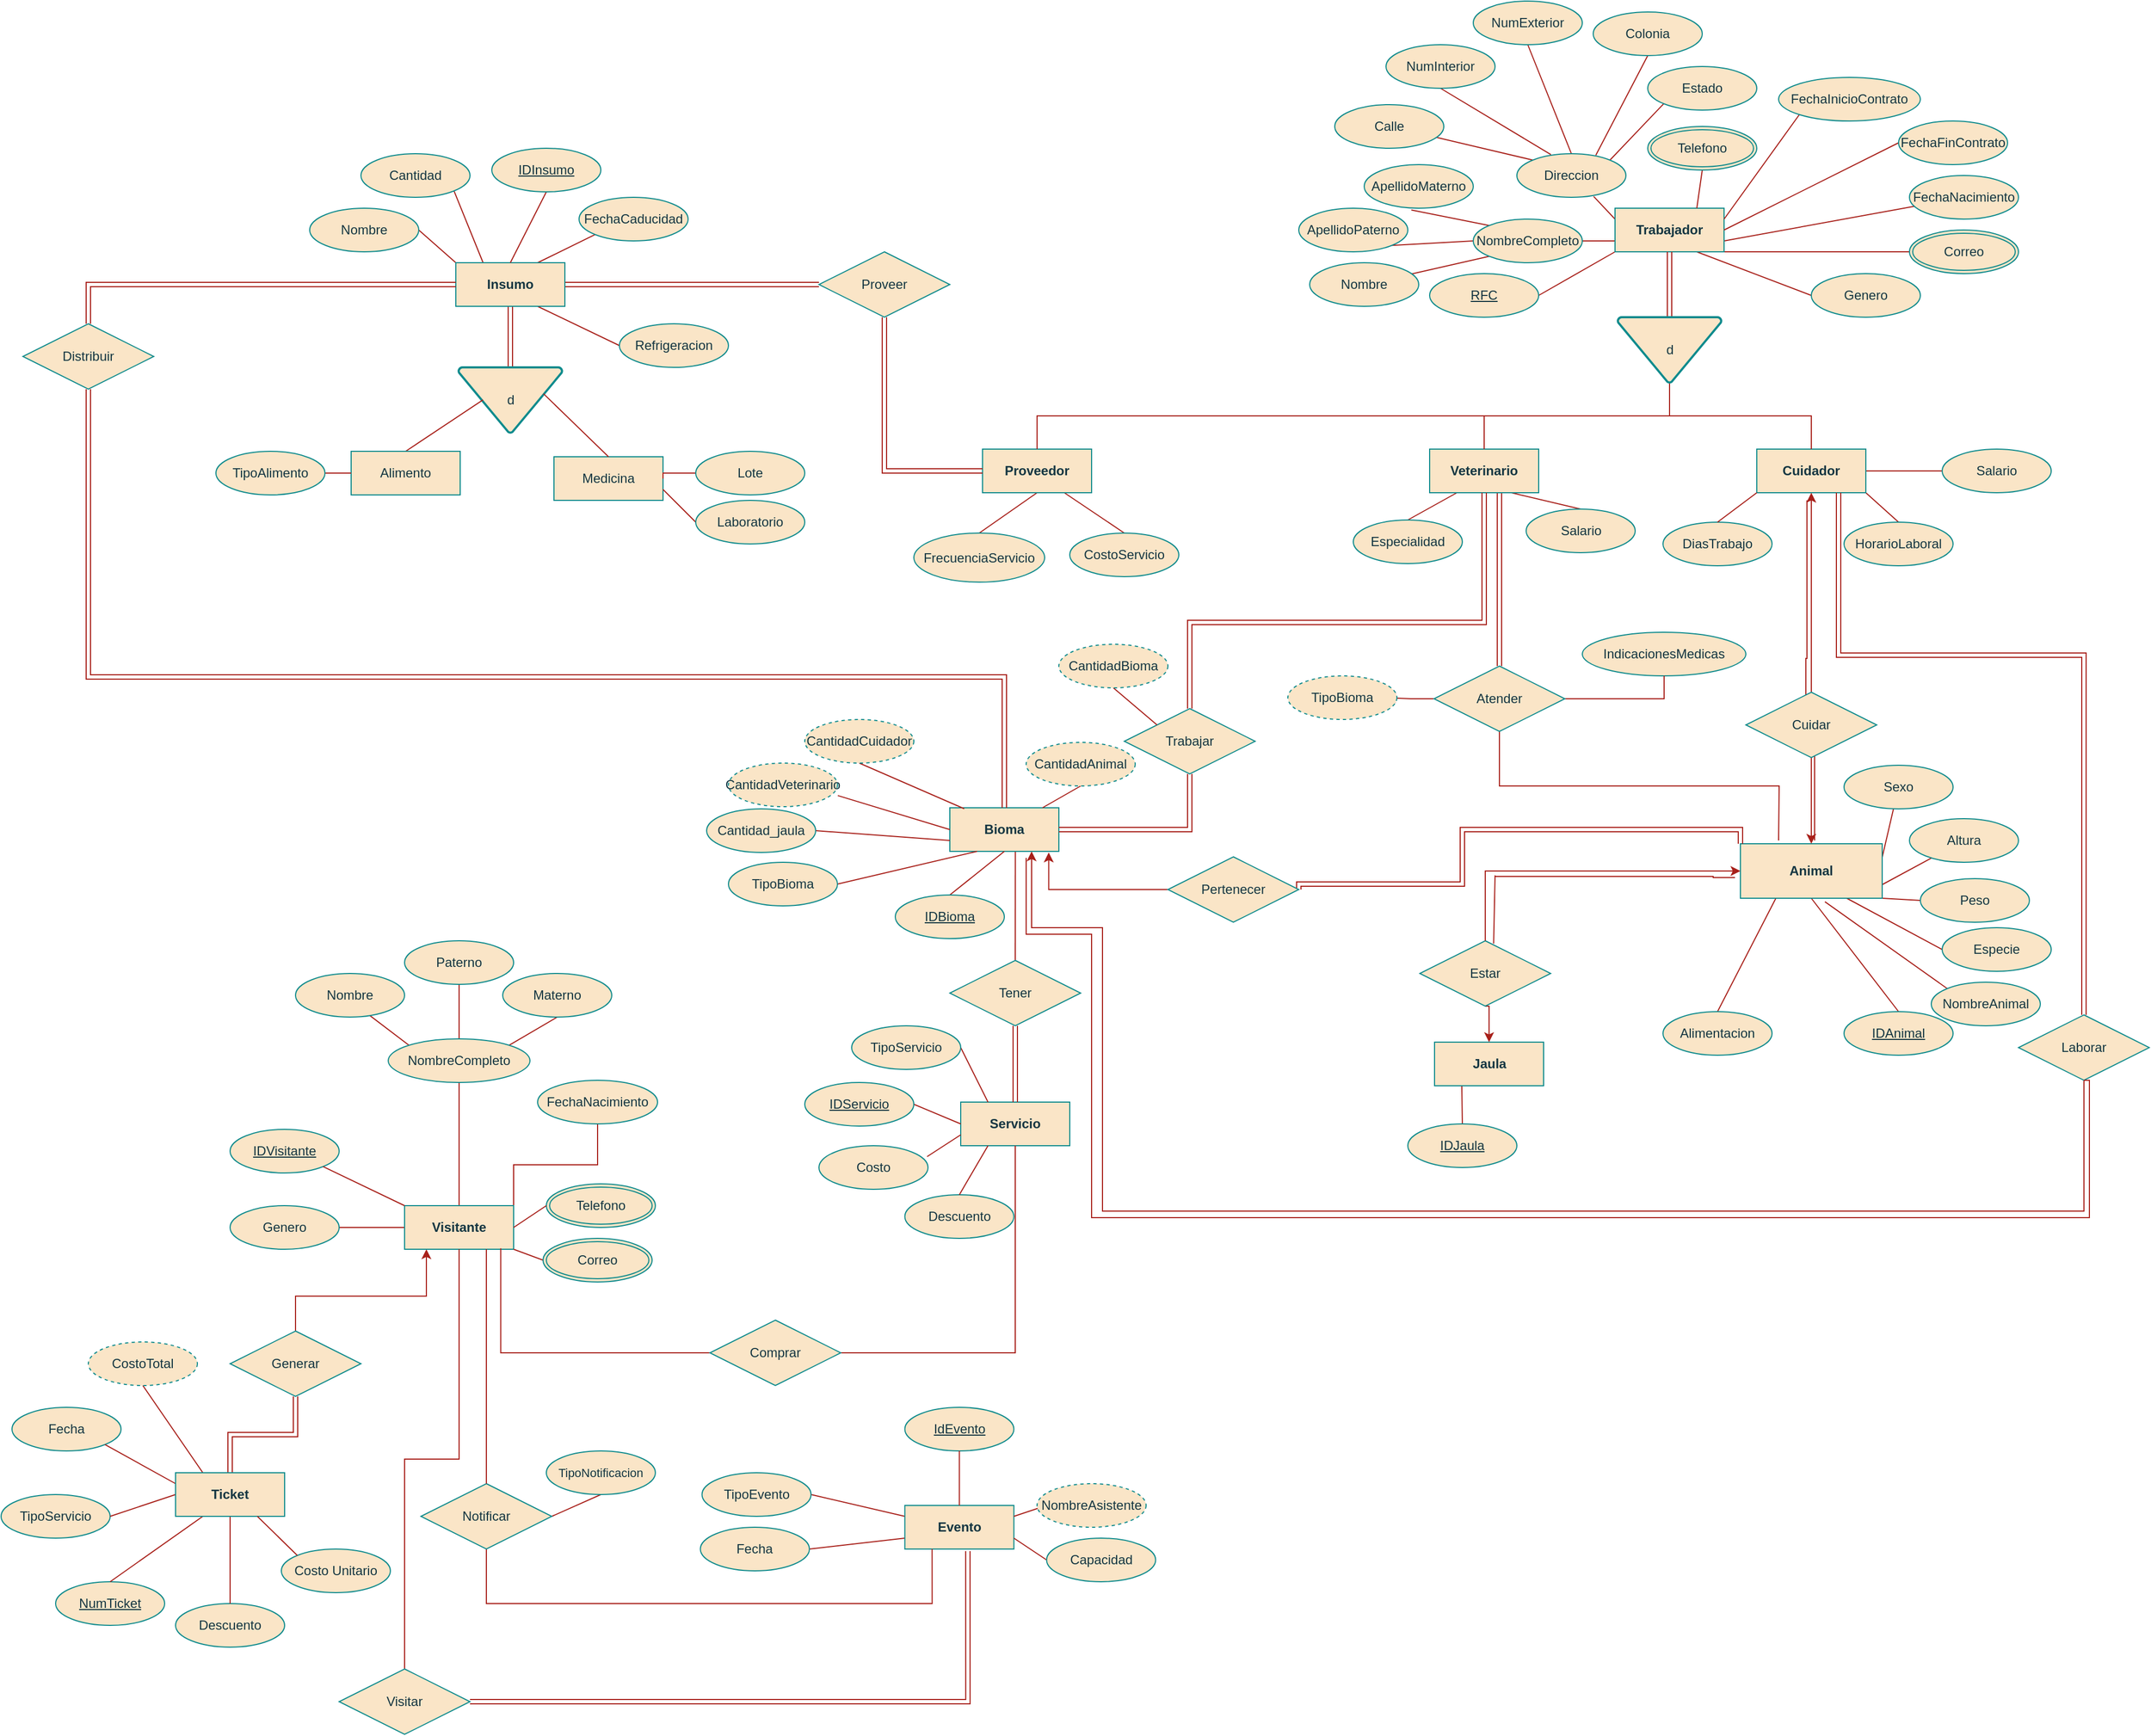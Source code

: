 <mxfile version="22.1.5" type="device">
  <diagram name="Modelo E/R" id="6lxlLaC4TepCxB1eYlBU">
    <mxGraphModel dx="2944" dy="566" grid="1" gridSize="10" guides="1" tooltips="1" connect="1" arrows="1" fold="1" page="1" pageScale="1" pageWidth="827" pageHeight="1169" math="0" shadow="0">
      <root>
        <mxCell id="0" />
        <mxCell id="1" parent="0" />
        <mxCell id="L1Hd-T7PMoxsny8v873T-15" style="rounded=0;orthogonalLoop=1;jettySize=auto;html=1;exitX=0;exitY=1;exitDx=0;exitDy=0;entryX=1;entryY=0.5;entryDx=0;entryDy=0;strokeColor=#A8201A;endArrow=none;endFill=0;labelBackgroundColor=none;fontColor=default;" parent="1" source="L1Hd-T7PMoxsny8v873T-1" target="L1Hd-T7PMoxsny8v873T-2" edge="1">
          <mxGeometry relative="1" as="geometry" />
        </mxCell>
        <mxCell id="L1Hd-T7PMoxsny8v873T-16" style="rounded=0;orthogonalLoop=1;jettySize=auto;html=1;exitX=0;exitY=0.75;exitDx=0;exitDy=0;entryX=1;entryY=0.5;entryDx=0;entryDy=0;strokeColor=#A8201A;endArrow=none;endFill=0;labelBackgroundColor=none;fontColor=default;" parent="1" source="L1Hd-T7PMoxsny8v873T-1" target="L1Hd-T7PMoxsny8v873T-4" edge="1">
          <mxGeometry relative="1" as="geometry" />
        </mxCell>
        <mxCell id="L1Hd-T7PMoxsny8v873T-17" style="rounded=0;orthogonalLoop=1;jettySize=auto;html=1;exitX=0;exitY=0.25;exitDx=0;exitDy=0;entryX=0.704;entryY=0.98;entryDx=0;entryDy=0;strokeColor=#A8201A;endArrow=none;endFill=0;labelBackgroundColor=none;fontColor=default;entryPerimeter=0;" parent="1" source="L1Hd-T7PMoxsny8v873T-1" target="L1Hd-T7PMoxsny8v873T-9" edge="1">
          <mxGeometry relative="1" as="geometry" />
        </mxCell>
        <mxCell id="L1Hd-T7PMoxsny8v873T-39" style="rounded=0;orthogonalLoop=1;jettySize=auto;html=1;exitX=1;exitY=0.75;exitDx=0;exitDy=0;strokeColor=#A8201A;fontColor=default;fillColor=#FAE5C7;endArrow=none;endFill=0;labelBackgroundColor=none;" parent="1" source="L1Hd-T7PMoxsny8v873T-1" target="L1Hd-T7PMoxsny8v873T-32" edge="1">
          <mxGeometry relative="1" as="geometry" />
        </mxCell>
        <mxCell id="L1Hd-T7PMoxsny8v873T-40" style="rounded=0;orthogonalLoop=1;jettySize=auto;html=1;exitX=1;exitY=1;exitDx=0;exitDy=0;entryX=0;entryY=0.5;entryDx=0;entryDy=0;strokeColor=#A8201A;fontColor=default;fillColor=#FAE5C7;endArrow=none;endFill=0;labelBackgroundColor=none;" parent="1" source="L1Hd-T7PMoxsny8v873T-1" target="L1Hd-T7PMoxsny8v873T-35" edge="1">
          <mxGeometry relative="1" as="geometry" />
        </mxCell>
        <mxCell id="L1Hd-T7PMoxsny8v873T-41" style="rounded=0;orthogonalLoop=1;jettySize=auto;html=1;exitX=0.75;exitY=1;exitDx=0;exitDy=0;entryX=0;entryY=0.5;entryDx=0;entryDy=0;strokeColor=#A8201A;fontColor=default;fillColor=#FAE5C7;endArrow=none;endFill=0;labelBackgroundColor=none;" parent="1" source="L1Hd-T7PMoxsny8v873T-1" target="L1Hd-T7PMoxsny8v873T-34" edge="1">
          <mxGeometry relative="1" as="geometry" />
        </mxCell>
        <mxCell id="L1Hd-T7PMoxsny8v873T-1" value="Trabajador" style="whiteSpace=wrap;html=1;align=center;labelBackgroundColor=none;fillColor=#FAE5C7;strokeColor=#0F8B8D;fontColor=#143642;fontStyle=1;rounded=0;" parent="1" vertex="1">
          <mxGeometry x="370" y="660" width="100" height="40" as="geometry" />
        </mxCell>
        <mxCell id="L1Hd-T7PMoxsny8v873T-2" value="RFC" style="ellipse;whiteSpace=wrap;html=1;align=center;fontStyle=4;labelBackgroundColor=none;fillColor=#FAE5C7;strokeColor=#0F8B8D;fontColor=#143642;rounded=0;" parent="1" vertex="1">
          <mxGeometry x="200" y="720" width="100" height="40" as="geometry" />
        </mxCell>
        <mxCell id="L1Hd-T7PMoxsny8v873T-24" style="rounded=0;orthogonalLoop=1;jettySize=auto;html=1;exitX=0;exitY=1;exitDx=0;exitDy=0;strokeColor=#A8201A;endArrow=none;endFill=0;labelBackgroundColor=none;fontColor=default;" parent="1" source="L1Hd-T7PMoxsny8v873T-4" target="L1Hd-T7PMoxsny8v873T-5" edge="1">
          <mxGeometry relative="1" as="geometry" />
        </mxCell>
        <mxCell id="L1Hd-T7PMoxsny8v873T-25" style="rounded=0;orthogonalLoop=1;jettySize=auto;html=1;exitX=0;exitY=0.5;exitDx=0;exitDy=0;entryX=1;entryY=1;entryDx=0;entryDy=0;strokeColor=#A8201A;endArrow=none;endFill=0;labelBackgroundColor=none;fontColor=default;" parent="1" source="L1Hd-T7PMoxsny8v873T-4" target="L1Hd-T7PMoxsny8v873T-6" edge="1">
          <mxGeometry relative="1" as="geometry" />
        </mxCell>
        <mxCell id="L1Hd-T7PMoxsny8v873T-26" style="rounded=0;orthogonalLoop=1;jettySize=auto;html=1;exitX=0;exitY=0;exitDx=0;exitDy=0;entryX=0.432;entryY=1.04;entryDx=0;entryDy=0;entryPerimeter=0;strokeColor=#A8201A;endArrow=none;endFill=0;labelBackgroundColor=none;fontColor=default;" parent="1" source="L1Hd-T7PMoxsny8v873T-4" target="L1Hd-T7PMoxsny8v873T-7" edge="1">
          <mxGeometry relative="1" as="geometry" />
        </mxCell>
        <mxCell id="L1Hd-T7PMoxsny8v873T-4" value="NombreCompleto" style="ellipse;whiteSpace=wrap;html=1;align=center;labelBackgroundColor=none;fillColor=#FAE5C7;strokeColor=#0F8B8D;fontColor=#143642;rounded=0;" parent="1" vertex="1">
          <mxGeometry x="240" y="670" width="100" height="40" as="geometry" />
        </mxCell>
        <mxCell id="L1Hd-T7PMoxsny8v873T-5" value="Nombre" style="ellipse;whiteSpace=wrap;html=1;align=center;labelBackgroundColor=none;fillColor=#FAE5C7;strokeColor=#0F8B8D;fontColor=#143642;rounded=0;" parent="1" vertex="1">
          <mxGeometry x="90" y="710" width="100" height="40" as="geometry" />
        </mxCell>
        <mxCell id="L1Hd-T7PMoxsny8v873T-6" value="ApellidoPaterno" style="ellipse;whiteSpace=wrap;html=1;align=center;labelBackgroundColor=none;fillColor=#FAE5C7;strokeColor=#0F8B8D;fontColor=#143642;rounded=0;" parent="1" vertex="1">
          <mxGeometry x="80" y="660" width="100" height="40" as="geometry" />
        </mxCell>
        <mxCell id="L1Hd-T7PMoxsny8v873T-7" value="ApellidoMaterno" style="ellipse;whiteSpace=wrap;html=1;align=center;labelBackgroundColor=none;fillColor=#FAE5C7;strokeColor=#0F8B8D;fontColor=#143642;rounded=0;" parent="1" vertex="1">
          <mxGeometry x="140" y="620" width="100" height="40" as="geometry" />
        </mxCell>
        <mxCell id="L1Hd-T7PMoxsny8v873T-18" style="rounded=0;orthogonalLoop=1;jettySize=auto;html=1;exitX=0;exitY=0;exitDx=0;exitDy=0;strokeColor=#A8201A;endArrow=none;endFill=0;labelBackgroundColor=none;fontColor=default;" parent="1" source="L1Hd-T7PMoxsny8v873T-9" target="L1Hd-T7PMoxsny8v873T-12" edge="1">
          <mxGeometry relative="1" as="geometry" />
        </mxCell>
        <mxCell id="L1Hd-T7PMoxsny8v873T-19" style="rounded=0;orthogonalLoop=1;jettySize=auto;html=1;exitX=0.312;exitY=0.02;exitDx=0;exitDy=0;entryX=0.5;entryY=1;entryDx=0;entryDy=0;strokeColor=#A8201A;endArrow=none;endFill=0;labelBackgroundColor=none;fontColor=default;exitPerimeter=0;" parent="1" source="L1Hd-T7PMoxsny8v873T-9" target="L1Hd-T7PMoxsny8v873T-11" edge="1">
          <mxGeometry relative="1" as="geometry" />
        </mxCell>
        <mxCell id="L1Hd-T7PMoxsny8v873T-20" style="rounded=0;orthogonalLoop=1;jettySize=auto;html=1;exitX=0.5;exitY=0;exitDx=0;exitDy=0;entryX=0.5;entryY=1;entryDx=0;entryDy=0;strokeColor=#A8201A;endArrow=none;endFill=0;labelBackgroundColor=none;fontColor=default;" parent="1" source="L1Hd-T7PMoxsny8v873T-9" target="L1Hd-T7PMoxsny8v873T-10" edge="1">
          <mxGeometry relative="1" as="geometry" />
        </mxCell>
        <mxCell id="L1Hd-T7PMoxsny8v873T-21" style="rounded=0;orthogonalLoop=1;jettySize=auto;html=1;exitX=0.724;exitY=0.035;exitDx=0;exitDy=0;entryX=0.5;entryY=1;entryDx=0;entryDy=0;strokeColor=#A8201A;endArrow=none;endFill=0;labelBackgroundColor=none;fontColor=default;exitPerimeter=0;" parent="1" source="L1Hd-T7PMoxsny8v873T-9" target="L1Hd-T7PMoxsny8v873T-13" edge="1">
          <mxGeometry relative="1" as="geometry" />
        </mxCell>
        <mxCell id="L1Hd-T7PMoxsny8v873T-23" style="rounded=0;orthogonalLoop=1;jettySize=auto;html=1;exitX=1;exitY=0;exitDx=0;exitDy=0;entryX=0;entryY=1;entryDx=0;entryDy=0;strokeColor=#A8201A;endArrow=none;endFill=0;labelBackgroundColor=none;fontColor=default;" parent="1" source="L1Hd-T7PMoxsny8v873T-9" target="L1Hd-T7PMoxsny8v873T-14" edge="1">
          <mxGeometry relative="1" as="geometry" />
        </mxCell>
        <mxCell id="L1Hd-T7PMoxsny8v873T-9" value="Direccion" style="ellipse;whiteSpace=wrap;html=1;align=center;labelBackgroundColor=none;fillColor=#FAE5C7;strokeColor=#0F8B8D;fontColor=#143642;rounded=0;" parent="1" vertex="1">
          <mxGeometry x="280" y="610" width="100" height="40" as="geometry" />
        </mxCell>
        <mxCell id="G_hbyWeXb8xiEggB-iO4-5" style="rounded=0;orthogonalLoop=1;jettySize=auto;html=1;exitX=0.25;exitY=1;exitDx=0;exitDy=0;entryX=0.5;entryY=0;entryDx=0;entryDy=0;endArrow=none;endFill=0;labelBackgroundColor=none;strokeColor=#A8201A;fontColor=default;" parent="1" source="G_hbyWeXb8xiEggB-iO4-2" target="G_hbyWeXb8xiEggB-iO4-3" edge="1">
          <mxGeometry relative="1" as="geometry" />
        </mxCell>
        <mxCell id="G_hbyWeXb8xiEggB-iO4-6" style="rounded=0;orthogonalLoop=1;jettySize=auto;html=1;exitX=0.75;exitY=1;exitDx=0;exitDy=0;entryX=0.5;entryY=0;entryDx=0;entryDy=0;endArrow=none;endFill=0;labelBackgroundColor=none;strokeColor=#A8201A;fontColor=default;" parent="1" source="G_hbyWeXb8xiEggB-iO4-2" target="G_hbyWeXb8xiEggB-iO4-4" edge="1">
          <mxGeometry relative="1" as="geometry" />
        </mxCell>
        <mxCell id="G_hbyWeXb8xiEggB-iO4-81" style="rounded=0;orthogonalLoop=1;jettySize=auto;html=1;exitX=0.64;exitY=0.975;exitDx=0;exitDy=0;entryX=0.5;entryY=0;entryDx=0;entryDy=0;strokeColor=#A8201A;fontColor=default;fillColor=#FAE5C7;endArrow=none;endFill=0;exitPerimeter=0;shape=link;labelBackgroundColor=none;" parent="1" source="G_hbyWeXb8xiEggB-iO4-2" target="G_hbyWeXb8xiEggB-iO4-76" edge="1">
          <mxGeometry relative="1" as="geometry" />
        </mxCell>
        <mxCell id="G_hbyWeXb8xiEggB-iO4-2" value="Veterinario" style="whiteSpace=wrap;html=1;align=center;labelBackgroundColor=none;fillColor=#FAE5C7;strokeColor=#0F8B8D;fontColor=#143642;fontStyle=1;rounded=0;" parent="1" vertex="1">
          <mxGeometry x="200" y="881" width="100" height="40" as="geometry" />
        </mxCell>
        <mxCell id="L1Hd-T7PMoxsny8v873T-10" value="NumExterior" style="ellipse;whiteSpace=wrap;html=1;align=center;labelBackgroundColor=none;fillColor=#FAE5C7;strokeColor=#0F8B8D;fontColor=#143642;rounded=0;" parent="1" vertex="1">
          <mxGeometry x="240" y="470" width="100" height="40" as="geometry" />
        </mxCell>
        <mxCell id="L1Hd-T7PMoxsny8v873T-11" value="NumInterior" style="ellipse;whiteSpace=wrap;html=1;align=center;labelBackgroundColor=none;fillColor=#FAE5C7;strokeColor=#0F8B8D;fontColor=#143642;rounded=0;" parent="1" vertex="1">
          <mxGeometry x="160" y="510" width="100" height="40" as="geometry" />
        </mxCell>
        <mxCell id="L1Hd-T7PMoxsny8v873T-12" value="Calle" style="ellipse;whiteSpace=wrap;html=1;align=center;labelBackgroundColor=none;fillColor=#FAE5C7;strokeColor=#0F8B8D;fontColor=#143642;rounded=0;" parent="1" vertex="1">
          <mxGeometry x="113" y="565" width="100" height="40" as="geometry" />
        </mxCell>
        <mxCell id="G_hbyWeXb8xiEggB-iO4-4" value="Salario" style="ellipse;whiteSpace=wrap;html=1;align=center;labelBackgroundColor=none;fillColor=#FAE5C7;strokeColor=#0F8B8D;fontColor=#143642;rounded=0;" parent="1" vertex="1">
          <mxGeometry x="288.5" y="936" width="100" height="40" as="geometry" />
        </mxCell>
        <mxCell id="L1Hd-T7PMoxsny8v873T-13" value="Colonia" style="ellipse;whiteSpace=wrap;html=1;align=center;labelBackgroundColor=none;fillColor=#FAE5C7;strokeColor=#0F8B8D;fontColor=#143642;rounded=0;" parent="1" vertex="1">
          <mxGeometry x="350" y="480" width="100" height="40" as="geometry" />
        </mxCell>
        <mxCell id="G_hbyWeXb8xiEggB-iO4-3" value="Especialidad" style="ellipse;whiteSpace=wrap;html=1;align=center;labelBackgroundColor=none;fillColor=#FAE5C7;strokeColor=#0F8B8D;fontColor=#143642;rounded=0;" parent="1" vertex="1">
          <mxGeometry x="130" y="946" width="100" height="40" as="geometry" />
        </mxCell>
        <mxCell id="G_hbyWeXb8xiEggB-iO4-14" style="rounded=0;orthogonalLoop=1;jettySize=auto;html=1;exitX=1;exitY=1;exitDx=0;exitDy=0;entryX=0.5;entryY=0;entryDx=0;entryDy=0;endArrow=none;endFill=0;labelBackgroundColor=none;strokeColor=#A8201A;fontColor=default;" parent="1" source="G_hbyWeXb8xiEggB-iO4-15" target="G_hbyWeXb8xiEggB-iO4-17" edge="1">
          <mxGeometry relative="1" as="geometry" />
        </mxCell>
        <mxCell id="L1Hd-T7PMoxsny8v873T-14" value="Estado" style="ellipse;whiteSpace=wrap;html=1;align=center;labelBackgroundColor=none;fillColor=#FAE5C7;strokeColor=#0F8B8D;fontColor=#143642;rounded=0;" parent="1" vertex="1">
          <mxGeometry x="400" y="530" width="100" height="40" as="geometry" />
        </mxCell>
        <mxCell id="G_hbyWeXb8xiEggB-iO4-20" style="edgeStyle=orthogonalEdgeStyle;rounded=0;orthogonalLoop=1;jettySize=auto;html=1;exitX=1;exitY=0.5;exitDx=0;exitDy=0;strokeColor=#A8201A;endArrow=none;endFill=0;labelBackgroundColor=none;fontColor=default;" parent="1" source="G_hbyWeXb8xiEggB-iO4-15" target="G_hbyWeXb8xiEggB-iO4-19" edge="1">
          <mxGeometry relative="1" as="geometry" />
        </mxCell>
        <mxCell id="G_hbyWeXb8xiEggB-iO4-15" value="Cuidador" style="whiteSpace=wrap;html=1;align=center;labelBackgroundColor=none;fillColor=#FAE5C7;strokeColor=#0F8B8D;fontColor=#143642;fontStyle=1;rounded=0;" parent="1" vertex="1">
          <mxGeometry x="500" y="881" width="100" height="40" as="geometry" />
        </mxCell>
        <mxCell id="G_hbyWeXb8xiEggB-iO4-16" value="DiasTrabajo" style="ellipse;whiteSpace=wrap;html=1;align=center;labelBackgroundColor=none;fillColor=#FAE5C7;strokeColor=#0F8B8D;fontColor=#143642;rounded=0;" parent="1" vertex="1">
          <mxGeometry x="414" y="948" width="100" height="40" as="geometry" />
        </mxCell>
        <mxCell id="G_hbyWeXb8xiEggB-iO4-17" value="HorarioLaboral" style="ellipse;whiteSpace=wrap;html=1;align=center;labelBackgroundColor=none;fillColor=#FAE5C7;strokeColor=#0F8B8D;fontColor=#143642;rounded=0;" parent="1" vertex="1">
          <mxGeometry x="580" y="948" width="100" height="40" as="geometry" />
        </mxCell>
        <mxCell id="G_hbyWeXb8xiEggB-iO4-13" style="rounded=0;orthogonalLoop=1;jettySize=auto;html=1;exitX=0;exitY=1;exitDx=0;exitDy=0;entryX=0.5;entryY=0;entryDx=0;entryDy=0;endArrow=none;endFill=0;labelBackgroundColor=none;strokeColor=#A8201A;fontColor=default;" parent="1" source="G_hbyWeXb8xiEggB-iO4-15" target="G_hbyWeXb8xiEggB-iO4-16" edge="1">
          <mxGeometry relative="1" as="geometry" />
        </mxCell>
        <mxCell id="G_hbyWeXb8xiEggB-iO4-19" value="Salario" style="ellipse;whiteSpace=wrap;html=1;align=center;strokeColor=#0F8B8D;fontColor=#143642;fillColor=#FAE5C7;labelBackgroundColor=none;rounded=0;" parent="1" vertex="1">
          <mxGeometry x="670" y="881" width="100" height="40" as="geometry" />
        </mxCell>
        <mxCell id="L1Hd-T7PMoxsny8v873T-28" style="rounded=0;orthogonalLoop=1;jettySize=auto;html=1;exitX=0.5;exitY=1;exitDx=0;exitDy=0;entryX=0.75;entryY=0;entryDx=0;entryDy=0;strokeColor=#A8201A;fontColor=default;fillColor=#FAE5C7;endArrow=none;endFill=0;labelBackgroundColor=none;" parent="1" source="L1Hd-T7PMoxsny8v873T-27" target="L1Hd-T7PMoxsny8v873T-1" edge="1">
          <mxGeometry relative="1" as="geometry" />
        </mxCell>
        <mxCell id="L1Hd-T7PMoxsny8v873T-27" value="Telefono" style="ellipse;shape=doubleEllipse;margin=3;whiteSpace=wrap;html=1;align=center;strokeColor=#0F8B8D;fontColor=#143642;fillColor=#FAE5C7;labelBackgroundColor=none;rounded=0;" parent="1" vertex="1">
          <mxGeometry x="400" y="585" width="100" height="40" as="geometry" />
        </mxCell>
        <mxCell id="G_hbyWeXb8xiEggB-iO4-25" style="rounded=0;orthogonalLoop=1;jettySize=auto;html=1;exitX=0.5;exitY=1;exitDx=0;exitDy=0;entryX=0.5;entryY=0;entryDx=0;entryDy=0;strokeColor=#A8201A;fontColor=default;fillColor=#FAE5C7;endArrow=none;endFill=0;labelBackgroundColor=none;" parent="1" source="G_hbyWeXb8xiEggB-iO4-21" target="G_hbyWeXb8xiEggB-iO4-24" edge="1">
          <mxGeometry relative="1" as="geometry" />
        </mxCell>
        <mxCell id="G_hbyWeXb8xiEggB-iO4-29" style="rounded=0;orthogonalLoop=1;jettySize=auto;html=1;exitX=0.75;exitY=1;exitDx=0;exitDy=0;entryX=0.5;entryY=0;entryDx=0;entryDy=0;strokeColor=#A8201A;fontColor=default;fillColor=#FAE5C7;endArrow=none;endFill=0;labelBackgroundColor=none;" parent="1" source="G_hbyWeXb8xiEggB-iO4-21" target="G_hbyWeXb8xiEggB-iO4-26" edge="1">
          <mxGeometry relative="1" as="geometry" />
        </mxCell>
        <mxCell id="G_hbyWeXb8xiEggB-iO4-21" value="Proveedor" style="whiteSpace=wrap;html=1;align=center;strokeColor=#0F8B8D;fontColor=#143642;fillColor=#FAE5C7;fontStyle=1;labelBackgroundColor=none;rounded=0;" parent="1" vertex="1">
          <mxGeometry x="-210" y="881" width="100" height="40" as="geometry" />
        </mxCell>
        <mxCell id="L1Hd-T7PMoxsny8v873T-37" style="rounded=0;orthogonalLoop=1;jettySize=auto;html=1;exitX=0;exitY=1;exitDx=0;exitDy=0;entryX=1;entryY=0.25;entryDx=0;entryDy=0;strokeColor=#A8201A;fontColor=default;fillColor=#FAE5C7;endArrow=none;endFill=0;labelBackgroundColor=none;" parent="1" source="L1Hd-T7PMoxsny8v873T-30" target="L1Hd-T7PMoxsny8v873T-1" edge="1">
          <mxGeometry relative="1" as="geometry" />
        </mxCell>
        <mxCell id="L1Hd-T7PMoxsny8v873T-30" value="FechaInicioContrato" style="ellipse;whiteSpace=wrap;html=1;align=center;strokeColor=#0F8B8D;fontColor=#143642;fillColor=#FAE5C7;labelBackgroundColor=none;rounded=0;" parent="1" vertex="1">
          <mxGeometry x="520" y="540" width="130" height="40" as="geometry" />
        </mxCell>
        <mxCell id="L1Hd-T7PMoxsny8v873T-38" style="rounded=0;orthogonalLoop=1;jettySize=auto;html=1;exitX=0;exitY=0.5;exitDx=0;exitDy=0;entryX=1;entryY=0.5;entryDx=0;entryDy=0;strokeColor=#A8201A;fontColor=default;fillColor=#FAE5C7;endArrow=none;endFill=0;labelBackgroundColor=none;" parent="1" source="L1Hd-T7PMoxsny8v873T-31" target="L1Hd-T7PMoxsny8v873T-1" edge="1">
          <mxGeometry relative="1" as="geometry" />
        </mxCell>
        <mxCell id="L1Hd-T7PMoxsny8v873T-31" value="FechaFinContrato" style="ellipse;whiteSpace=wrap;html=1;align=center;strokeColor=#0F8B8D;fontColor=#143642;fillColor=#FAE5C7;labelBackgroundColor=none;rounded=0;" parent="1" vertex="1">
          <mxGeometry x="630" y="580" width="100" height="40" as="geometry" />
        </mxCell>
        <mxCell id="L1Hd-T7PMoxsny8v873T-32" value="FechaNacimiento" style="ellipse;whiteSpace=wrap;html=1;align=center;strokeColor=#0F8B8D;fontColor=#143642;fillColor=#FAE5C7;labelBackgroundColor=none;rounded=0;" parent="1" vertex="1">
          <mxGeometry x="640" y="630" width="100" height="40" as="geometry" />
        </mxCell>
        <mxCell id="L1Hd-T7PMoxsny8v873T-34" value="Genero" style="ellipse;whiteSpace=wrap;html=1;align=center;strokeColor=#0F8B8D;fontColor=#143642;fillColor=#FAE5C7;labelBackgroundColor=none;rounded=0;" parent="1" vertex="1">
          <mxGeometry x="550" y="720" width="100" height="40" as="geometry" />
        </mxCell>
        <mxCell id="L1Hd-T7PMoxsny8v873T-35" value="Correo" style="ellipse;shape=doubleEllipse;margin=3;whiteSpace=wrap;html=1;align=center;strokeColor=#0F8B8D;fontColor=#143642;fillColor=#FAE5C7;labelBackgroundColor=none;rounded=0;" parent="1" vertex="1">
          <mxGeometry x="640" y="680" width="100" height="40" as="geometry" />
        </mxCell>
        <mxCell id="G_hbyWeXb8xiEggB-iO4-24" value="FrecuenciaServicio" style="ellipse;whiteSpace=wrap;html=1;align=center;strokeColor=#0F8B8D;fontColor=#143642;fillColor=#FAE5C7;labelBackgroundColor=none;rounded=0;" parent="1" vertex="1">
          <mxGeometry x="-273" y="958" width="120" height="45" as="geometry" />
        </mxCell>
        <mxCell id="G_hbyWeXb8xiEggB-iO4-26" value="CostoServicio" style="ellipse;whiteSpace=wrap;html=1;align=center;strokeColor=#0F8B8D;fontColor=#143642;fillColor=#FAE5C7;labelBackgroundColor=none;rounded=0;" parent="1" vertex="1">
          <mxGeometry x="-130" y="958" width="100" height="40" as="geometry" />
        </mxCell>
        <mxCell id="G_hbyWeXb8xiEggB-iO4-30" style="edgeStyle=orthogonalEdgeStyle;rounded=0;orthogonalLoop=1;jettySize=auto;html=1;exitX=0.5;exitY=1;exitDx=0;exitDy=0;exitPerimeter=0;entryX=0.5;entryY=0;entryDx=0;entryDy=0;strokeColor=#A8201A;fontColor=default;fillColor=#FAE5C7;endArrow=none;endFill=0;labelBackgroundColor=none;" parent="1" source="L1Hd-T7PMoxsny8v873T-42" target="G_hbyWeXb8xiEggB-iO4-2" edge="1">
          <mxGeometry relative="1" as="geometry" />
        </mxCell>
        <mxCell id="L1Hd-T7PMoxsny8v873T-45" value="Bioma" style="whiteSpace=wrap;html=1;align=center;strokeColor=#0F8B8D;fontColor=#143642;fillColor=#FAE5C7;fontStyle=1;labelBackgroundColor=none;rounded=0;" parent="1" vertex="1">
          <mxGeometry x="-240" y="1210" width="100" height="40" as="geometry" />
        </mxCell>
        <mxCell id="L1Hd-T7PMoxsny8v873T-44" style="edgeStyle=orthogonalEdgeStyle;rounded=0;orthogonalLoop=1;jettySize=auto;html=1;exitX=0.5;exitY=0;exitDx=0;exitDy=0;exitPerimeter=0;entryX=0.5;entryY=1;entryDx=0;entryDy=0;strokeColor=#A8201A;fontColor=default;fillColor=#FAE5C7;shape=link;labelBackgroundColor=none;" parent="1" source="L1Hd-T7PMoxsny8v873T-42" target="L1Hd-T7PMoxsny8v873T-1" edge="1">
          <mxGeometry relative="1" as="geometry" />
        </mxCell>
        <mxCell id="L1Hd-T7PMoxsny8v873T-54" style="rounded=0;orthogonalLoop=1;jettySize=auto;html=1;exitX=1;exitY=0.5;exitDx=0;exitDy=0;entryX=0.25;entryY=1;entryDx=0;entryDy=0;strokeColor=#A8201A;fontColor=default;fillColor=#FAE5C7;endArrow=none;endFill=0;labelBackgroundColor=none;" parent="1" source="L1Hd-T7PMoxsny8v873T-46" target="L1Hd-T7PMoxsny8v873T-45" edge="1">
          <mxGeometry relative="1" as="geometry" />
        </mxCell>
        <mxCell id="L1Hd-T7PMoxsny8v873T-46" value="TipoBioma" style="ellipse;whiteSpace=wrap;html=1;align=center;strokeColor=#0F8B8D;fontColor=#143642;fillColor=#FAE5C7;labelBackgroundColor=none;rounded=0;" parent="1" vertex="1">
          <mxGeometry x="-443" y="1260" width="100" height="40" as="geometry" />
        </mxCell>
        <mxCell id="G_hbyWeXb8xiEggB-iO4-32" style="edgeStyle=orthogonalEdgeStyle;rounded=0;orthogonalLoop=1;jettySize=auto;html=1;exitX=0.5;exitY=1;exitDx=0;exitDy=0;exitPerimeter=0;entryX=0.5;entryY=0;entryDx=0;entryDy=0;strokeColor=#A8201A;fontColor=default;fillColor=#FAE5C7;endArrow=none;endFill=0;labelBackgroundColor=none;" parent="1" source="L1Hd-T7PMoxsny8v873T-42" target="G_hbyWeXb8xiEggB-iO4-15" edge="1">
          <mxGeometry relative="1" as="geometry" />
        </mxCell>
        <mxCell id="L1Hd-T7PMoxsny8v873T-55" style="rounded=0;orthogonalLoop=1;jettySize=auto;html=1;exitX=1;exitY=0.5;exitDx=0;exitDy=0;entryX=0;entryY=0.75;entryDx=0;entryDy=0;strokeColor=#A8201A;fontColor=default;fillColor=#FAE5C7;endArrow=none;endFill=0;labelBackgroundColor=none;" parent="1" source="L1Hd-T7PMoxsny8v873T-47" target="L1Hd-T7PMoxsny8v873T-45" edge="1">
          <mxGeometry relative="1" as="geometry" />
        </mxCell>
        <mxCell id="L1Hd-T7PMoxsny8v873T-47" value="Cantidad_jaula" style="ellipse;whiteSpace=wrap;html=1;align=center;strokeColor=#0F8B8D;fontColor=#143642;fillColor=#FAE5C7;labelBackgroundColor=none;rounded=0;" parent="1" vertex="1">
          <mxGeometry x="-463" y="1211" width="100" height="40" as="geometry" />
        </mxCell>
        <mxCell id="G_hbyWeXb8xiEggB-iO4-33" style="edgeStyle=orthogonalEdgeStyle;rounded=0;orthogonalLoop=1;jettySize=auto;html=1;exitX=0.5;exitY=1;exitDx=0;exitDy=0;exitPerimeter=0;entryX=0.5;entryY=0;entryDx=0;entryDy=0;strokeColor=#A8201A;fontColor=default;fillColor=#FAE5C7;endArrow=none;endFill=0;labelBackgroundColor=none;" parent="1" source="L1Hd-T7PMoxsny8v873T-42" target="G_hbyWeXb8xiEggB-iO4-21" edge="1">
          <mxGeometry relative="1" as="geometry" />
        </mxCell>
        <mxCell id="L1Hd-T7PMoxsny8v873T-42" value="d" style="strokeWidth=2;html=1;shape=mxgraph.flowchart.merge_or_storage;whiteSpace=wrap;strokeColor=#0F8B8D;fontColor=#143642;fillColor=#FAE5C7;labelBackgroundColor=none;rounded=0;" parent="1" vertex="1">
          <mxGeometry x="372.5" y="760" width="95" height="60" as="geometry" />
        </mxCell>
        <mxCell id="L1Hd-T7PMoxsny8v873T-56" style="rounded=0;orthogonalLoop=1;jettySize=auto;html=1;exitX=1.003;exitY=0.745;exitDx=0;exitDy=0;strokeColor=#A8201A;fontColor=default;fillColor=#FAE5C7;endArrow=none;endFill=0;entryX=0;entryY=0.5;entryDx=0;entryDy=0;exitPerimeter=0;labelBackgroundColor=none;" parent="1" source="L1Hd-T7PMoxsny8v873T-49" target="L1Hd-T7PMoxsny8v873T-45" edge="1">
          <mxGeometry relative="1" as="geometry" />
        </mxCell>
        <mxCell id="L1Hd-T7PMoxsny8v873T-49" value="CantidadVeterinario" style="ellipse;whiteSpace=wrap;html=1;align=center;strokeColor=#0F8B8D;fontColor=#143642;fillColor=#FAE5C7;labelBackgroundColor=none;dashed=1;rounded=0;" parent="1" vertex="1">
          <mxGeometry x="-443" y="1169" width="100" height="40" as="geometry" />
        </mxCell>
        <mxCell id="L1Hd-T7PMoxsny8v873T-57" style="rounded=0;orthogonalLoop=1;jettySize=auto;html=1;exitX=0.5;exitY=1;exitDx=0;exitDy=0;entryX=0.132;entryY=0.022;entryDx=0;entryDy=0;strokeColor=#A8201A;fontColor=default;fillColor=#FAE5C7;endArrow=none;endFill=0;labelBackgroundColor=none;entryPerimeter=0;" parent="1" source="L1Hd-T7PMoxsny8v873T-50" target="L1Hd-T7PMoxsny8v873T-45" edge="1">
          <mxGeometry relative="1" as="geometry" />
        </mxCell>
        <mxCell id="L1Hd-T7PMoxsny8v873T-50" value="CantidadCuidador" style="ellipse;whiteSpace=wrap;html=1;align=center;strokeColor=#0F8B8D;fontColor=#143642;fillColor=#FAE5C7;labelBackgroundColor=none;dashed=1;rounded=0;" parent="1" vertex="1">
          <mxGeometry x="-373" y="1129" width="100" height="40" as="geometry" />
        </mxCell>
        <mxCell id="L1Hd-T7PMoxsny8v873T-58" style="rounded=0;orthogonalLoop=1;jettySize=auto;html=1;exitX=0.5;exitY=1;exitDx=0;exitDy=0;strokeColor=#A8201A;fontColor=default;fillColor=#FAE5C7;endArrow=none;endFill=0;labelBackgroundColor=none;" parent="1" source="L1Hd-T7PMoxsny8v873T-51" target="L1Hd-T7PMoxsny8v873T-45" edge="1">
          <mxGeometry relative="1" as="geometry" />
        </mxCell>
        <mxCell id="L1Hd-T7PMoxsny8v873T-51" value="CantidadAnimal" style="ellipse;whiteSpace=wrap;html=1;align=center;strokeColor=#0F8B8D;fontColor=#143642;fillColor=#FAE5C7;labelBackgroundColor=none;dashed=1;rounded=0;" parent="1" vertex="1">
          <mxGeometry x="-170" y="1150" width="100" height="40" as="geometry" />
        </mxCell>
        <mxCell id="G_hbyWeXb8xiEggB-iO4-37" style="rounded=0;orthogonalLoop=1;jettySize=auto;html=1;exitX=0.596;exitY=1.064;exitDx=0;exitDy=0;entryX=0;entryY=0;entryDx=0;entryDy=0;strokeColor=#A8201A;fontColor=default;fillColor=#FAE5C7;endArrow=none;endFill=0;labelBackgroundColor=none;exitPerimeter=0;" parent="1" source="G_hbyWeXb8xiEggB-iO4-34" target="G_hbyWeXb8xiEggB-iO4-36" edge="1">
          <mxGeometry relative="1" as="geometry" />
        </mxCell>
        <mxCell id="G_hbyWeXb8xiEggB-iO4-39" style="rounded=0;orthogonalLoop=1;jettySize=auto;html=1;exitX=0.5;exitY=1;exitDx=0;exitDy=0;entryX=0.5;entryY=0;entryDx=0;entryDy=0;strokeColor=#A8201A;fontColor=default;fillColor=#FAE5C7;endArrow=none;endFill=0;labelBackgroundColor=none;" parent="1" source="G_hbyWeXb8xiEggB-iO4-34" target="G_hbyWeXb8xiEggB-iO4-38" edge="1">
          <mxGeometry relative="1" as="geometry" />
        </mxCell>
        <mxCell id="G_hbyWeXb8xiEggB-iO4-44" style="rounded=0;orthogonalLoop=1;jettySize=auto;html=1;exitX=1;exitY=1;exitDx=0;exitDy=0;entryX=0;entryY=0.5;entryDx=0;entryDy=0;strokeColor=#A8201A;fontColor=default;fillColor=#FAE5C7;endArrow=none;endFill=0;labelBackgroundColor=none;" parent="1" source="G_hbyWeXb8xiEggB-iO4-34" target="G_hbyWeXb8xiEggB-iO4-42" edge="1">
          <mxGeometry relative="1" as="geometry" />
        </mxCell>
        <mxCell id="G_hbyWeXb8xiEggB-iO4-45" style="rounded=0;orthogonalLoop=1;jettySize=auto;html=1;exitX=1;exitY=0.75;exitDx=0;exitDy=0;strokeColor=#A8201A;fontColor=default;fillColor=#FAE5C7;endArrow=none;endFill=0;labelBackgroundColor=none;" parent="1" source="G_hbyWeXb8xiEggB-iO4-34" target="G_hbyWeXb8xiEggB-iO4-46" edge="1">
          <mxGeometry relative="1" as="geometry">
            <mxPoint x="814" y="1303" as="targetPoint" />
          </mxGeometry>
        </mxCell>
        <mxCell id="G_hbyWeXb8xiEggB-iO4-47" style="rounded=0;orthogonalLoop=1;jettySize=auto;html=1;exitX=1;exitY=0.25;exitDx=0;exitDy=0;strokeColor=#A8201A;fontColor=default;fillColor=#FAE5C7;endArrow=none;endFill=0;labelBackgroundColor=none;" parent="1" source="G_hbyWeXb8xiEggB-iO4-34" target="G_hbyWeXb8xiEggB-iO4-48" edge="1">
          <mxGeometry relative="1" as="geometry">
            <mxPoint x="818" y="1256" as="targetPoint" />
          </mxGeometry>
        </mxCell>
        <mxCell id="G_hbyWeXb8xiEggB-iO4-55" style="rounded=0;orthogonalLoop=1;jettySize=auto;html=1;exitX=0.25;exitY=1;exitDx=0;exitDy=0;entryX=0.5;entryY=0;entryDx=0;entryDy=0;strokeColor=#A8201A;fontColor=default;fillColor=#FAE5C7;endArrow=none;endFill=0;labelBackgroundColor=none;" parent="1" source="G_hbyWeXb8xiEggB-iO4-34" target="G_hbyWeXb8xiEggB-iO4-53" edge="1">
          <mxGeometry relative="1" as="geometry" />
        </mxCell>
        <mxCell id="G_hbyWeXb8xiEggB-iO4-74" style="rounded=0;orthogonalLoop=1;jettySize=auto;html=1;exitX=0.75;exitY=1;exitDx=0;exitDy=0;entryX=0;entryY=0.5;entryDx=0;entryDy=0;strokeColor=#A8201A;fontColor=default;fillColor=#FAE5C7;endArrow=none;endFill=0;labelBackgroundColor=none;" parent="1" source="G_hbyWeXb8xiEggB-iO4-34" target="G_hbyWeXb8xiEggB-iO4-40" edge="1">
          <mxGeometry relative="1" as="geometry" />
        </mxCell>
        <mxCell id="G_hbyWeXb8xiEggB-iO4-34" value="Animal" style="whiteSpace=wrap;html=1;align=center;strokeColor=#0F8B8D;fontColor=#143642;fillColor=#FAE5C7;fontStyle=1;labelBackgroundColor=none;rounded=0;" parent="1" vertex="1">
          <mxGeometry x="485" y="1243" width="130" height="50" as="geometry" />
        </mxCell>
        <mxCell id="G_hbyWeXb8xiEggB-iO4-36" value="NombreAnimal" style="ellipse;whiteSpace=wrap;html=1;align=center;strokeColor=#0F8B8D;fontColor=#143642;fillColor=#FAE5C7;labelBackgroundColor=none;rounded=0;" parent="1" vertex="1">
          <mxGeometry x="660" y="1370" width="100" height="40" as="geometry" />
        </mxCell>
        <mxCell id="G_hbyWeXb8xiEggB-iO4-38" value="IDAnimal" style="ellipse;whiteSpace=wrap;html=1;align=center;strokeColor=#0F8B8D;fontColor=#143642;fillColor=#FAE5C7;fontStyle=4;labelBackgroundColor=none;rounded=0;" parent="1" vertex="1">
          <mxGeometry x="580" y="1397" width="100" height="40" as="geometry" />
        </mxCell>
        <mxCell id="G_hbyWeXb8xiEggB-iO4-40" value="Especie" style="ellipse;whiteSpace=wrap;html=1;align=center;strokeColor=#0F8B8D;fontColor=#143642;fillColor=#FAE5C7;labelBackgroundColor=none;rounded=0;" parent="1" vertex="1">
          <mxGeometry x="670" y="1320" width="100" height="40" as="geometry" />
        </mxCell>
        <mxCell id="G_hbyWeXb8xiEggB-iO4-42" value="Peso" style="ellipse;whiteSpace=wrap;html=1;align=center;strokeColor=#0F8B8D;fontColor=#143642;fillColor=#FAE5C7;labelBackgroundColor=none;rounded=0;" parent="1" vertex="1">
          <mxGeometry x="650" y="1275" width="100" height="40" as="geometry" />
        </mxCell>
        <mxCell id="L1Hd-T7PMoxsny8v873T-61" style="edgeStyle=orthogonalEdgeStyle;rounded=0;orthogonalLoop=1;jettySize=auto;html=1;exitX=0.5;exitY=1;exitDx=0;exitDy=0;entryX=0.5;entryY=0;entryDx=0;entryDy=0;strokeColor=#A8201A;fontColor=default;fillColor=#FAE5C7;labelBackgroundColor=none;" parent="1" source="L1Hd-T7PMoxsny8v873T-59" target="G_hbyWeXb8xiEggB-iO4-34" edge="1">
          <mxGeometry relative="1" as="geometry" />
        </mxCell>
        <mxCell id="L1Hd-T7PMoxsny8v873T-63" style="edgeStyle=orthogonalEdgeStyle;rounded=0;orthogonalLoop=1;jettySize=auto;html=1;exitX=0.5;exitY=0;exitDx=0;exitDy=0;entryX=0.5;entryY=1;entryDx=0;entryDy=0;strokeColor=#A8201A;fontColor=default;fillColor=#FAE5C7;labelBackgroundColor=none;" parent="1" source="L1Hd-T7PMoxsny8v873T-59" target="G_hbyWeXb8xiEggB-iO4-15" edge="1">
          <mxGeometry relative="1" as="geometry" />
        </mxCell>
        <mxCell id="G_hbyWeXb8xiEggB-iO4-46" value="Altura" style="ellipse;whiteSpace=wrap;html=1;align=center;strokeColor=#0F8B8D;fontColor=#143642;fillColor=#FAE5C7;labelBackgroundColor=none;rounded=0;" parent="1" vertex="1">
          <mxGeometry x="640" y="1220" width="100" height="40" as="geometry" />
        </mxCell>
        <mxCell id="G_hbyWeXb8xiEggB-iO4-48" value="Sexo" style="ellipse;whiteSpace=wrap;html=1;align=center;strokeColor=#0F8B8D;fontColor=#143642;fillColor=#FAE5C7;labelBackgroundColor=none;rounded=0;" parent="1" vertex="1">
          <mxGeometry x="580" y="1171" width="100" height="40" as="geometry" />
        </mxCell>
        <mxCell id="L1Hd-T7PMoxsny8v873T-64" style="edgeStyle=orthogonalEdgeStyle;rounded=0;orthogonalLoop=1;jettySize=auto;html=1;entryX=0.5;entryY=1;entryDx=0;entryDy=0;strokeColor=#A8201A;fontColor=default;fillColor=#FAE5C7;endArrow=none;endFill=0;labelBackgroundColor=none;" parent="1" source="L1Hd-T7PMoxsny8v873T-59" edge="1">
          <mxGeometry relative="1" as="geometry">
            <mxPoint x="545" y="1217" as="sourcePoint" />
            <mxPoint x="546" y="928" as="targetPoint" />
            <Array as="points">
              <mxPoint x="545" y="1073" />
            </Array>
          </mxGeometry>
        </mxCell>
        <mxCell id="L1Hd-T7PMoxsny8v873T-65" style="edgeStyle=orthogonalEdgeStyle;rounded=0;orthogonalLoop=1;jettySize=auto;html=1;exitX=0.5;exitY=1;exitDx=0;exitDy=0;entryX=0.5;entryY=0;entryDx=0;entryDy=0;strokeColor=#A8201A;fontColor=default;fillColor=#FAE5C7;endArrow=none;endFill=0;labelBackgroundColor=none;" parent="1" edge="1">
          <mxGeometry relative="1" as="geometry">
            <mxPoint x="553" y="1160" as="sourcePoint" />
            <mxPoint x="553" y="1240" as="targetPoint" />
          </mxGeometry>
        </mxCell>
        <mxCell id="L1Hd-T7PMoxsny8v873T-66" value="Trabajar" style="shape=rhombus;perimeter=rhombusPerimeter;whiteSpace=wrap;html=1;align=center;strokeColor=#0F8B8D;fontColor=#143642;fillColor=#FAE5C7;labelBackgroundColor=none;rounded=0;" parent="1" vertex="1">
          <mxGeometry x="-80" y="1119" width="120" height="60" as="geometry" />
        </mxCell>
        <mxCell id="L1Hd-T7PMoxsny8v873T-68" style="edgeStyle=orthogonalEdgeStyle;rounded=0;orthogonalLoop=1;jettySize=auto;html=1;exitX=0.5;exitY=1;exitDx=0;exitDy=0;entryX=1;entryY=0.5;entryDx=0;entryDy=0;strokeColor=#A8201A;fontColor=default;fillColor=#FAE5C7;endArrow=none;endFill=0;shape=link;labelBackgroundColor=none;" parent="1" source="L1Hd-T7PMoxsny8v873T-66" target="L1Hd-T7PMoxsny8v873T-45" edge="1">
          <mxGeometry relative="1" as="geometry" />
        </mxCell>
        <mxCell id="L1Hd-T7PMoxsny8v873T-69" style="edgeStyle=orthogonalEdgeStyle;rounded=0;orthogonalLoop=1;jettySize=auto;html=1;exitX=0.5;exitY=0;exitDx=0;exitDy=0;entryX=0.5;entryY=1;entryDx=0;entryDy=0;strokeColor=#A8201A;fontColor=default;fillColor=#FAE5C7;shape=link;labelBackgroundColor=none;" parent="1" source="L1Hd-T7PMoxsny8v873T-66" target="G_hbyWeXb8xiEggB-iO4-2" edge="1">
          <mxGeometry relative="1" as="geometry">
            <Array as="points">
              <mxPoint x="-20" y="1040" />
              <mxPoint x="250" y="1040" />
            </Array>
          </mxGeometry>
        </mxCell>
        <mxCell id="L1Hd-T7PMoxsny8v873T-72" style="rounded=0;orthogonalLoop=1;jettySize=auto;html=1;exitX=0.5;exitY=1;exitDx=0;exitDy=0;entryX=0;entryY=0;entryDx=0;entryDy=0;strokeColor=#A8201A;fontColor=default;fillColor=#FAE5C7;endArrow=none;endFill=0;labelBackgroundColor=none;" parent="1" source="L1Hd-T7PMoxsny8v873T-71" target="L1Hd-T7PMoxsny8v873T-66" edge="1">
          <mxGeometry relative="1" as="geometry" />
        </mxCell>
        <mxCell id="L1Hd-T7PMoxsny8v873T-71" value="CantidadBioma" style="ellipse;whiteSpace=wrap;html=1;align=center;strokeColor=#0F8B8D;fontColor=#143642;fillColor=#FAE5C7;labelBackgroundColor=none;rounded=0;dashed=1;" parent="1" vertex="1">
          <mxGeometry x="-140" y="1060" width="100" height="40" as="geometry" />
        </mxCell>
        <mxCell id="L1Hd-T7PMoxsny8v873T-59" value="Cuidar" style="shape=rhombus;perimeter=rhombusPerimeter;whiteSpace=wrap;html=1;align=center;strokeColor=#0F8B8D;fontColor=#143642;fillColor=#FAE5C7;labelBackgroundColor=none;rounded=0;" parent="1" vertex="1">
          <mxGeometry x="490" y="1104" width="120" height="60" as="geometry" />
        </mxCell>
        <mxCell id="L1Hd-T7PMoxsny8v873T-80" value="&lt;b&gt;Servicio&lt;/b&gt;" style="whiteSpace=wrap;html=1;align=center;strokeColor=#0F8B8D;fontColor=#143642;fillColor=#FAE5C7;labelBackgroundColor=none;rounded=0;" parent="1" vertex="1">
          <mxGeometry x="-230" y="1480" width="100" height="40" as="geometry" />
        </mxCell>
        <mxCell id="L1Hd-T7PMoxsny8v873T-87" style="rounded=0;orthogonalLoop=1;jettySize=auto;html=1;exitX=1;exitY=0.5;exitDx=0;exitDy=0;entryX=0.25;entryY=0;entryDx=0;entryDy=0;strokeColor=#A8201A;fontColor=default;fillColor=#FAE5C7;endArrow=none;endFill=0;labelBackgroundColor=none;" parent="1" source="L1Hd-T7PMoxsny8v873T-81" target="L1Hd-T7PMoxsny8v873T-80" edge="1">
          <mxGeometry relative="1" as="geometry" />
        </mxCell>
        <mxCell id="L1Hd-T7PMoxsny8v873T-81" value="TipoServicio" style="ellipse;whiteSpace=wrap;html=1;align=center;strokeColor=#0F8B8D;fontColor=#143642;fillColor=#FAE5C7;labelBackgroundColor=none;rounded=0;" parent="1" vertex="1">
          <mxGeometry x="-330" y="1410" width="100" height="40" as="geometry" />
        </mxCell>
        <mxCell id="L1Hd-T7PMoxsny8v873T-84" style="rounded=0;orthogonalLoop=1;jettySize=auto;html=1;exitX=0.5;exitY=0;exitDx=0;exitDy=0;entryX=0.5;entryY=1;entryDx=0;entryDy=0;strokeColor=#A8201A;fontColor=default;fillColor=#FAE5C7;endArrow=none;endFill=0;labelBackgroundColor=none;" parent="1" source="L1Hd-T7PMoxsny8v873T-83" target="L1Hd-T7PMoxsny8v873T-45" edge="1">
          <mxGeometry relative="1" as="geometry" />
        </mxCell>
        <mxCell id="L1Hd-T7PMoxsny8v873T-83" value="IDBioma" style="ellipse;whiteSpace=wrap;html=1;align=center;fontStyle=4;strokeColor=#0F8B8D;fontColor=#143642;fillColor=#FAE5C7;labelBackgroundColor=none;rounded=0;" parent="1" vertex="1">
          <mxGeometry x="-290" y="1290" width="100" height="40" as="geometry" />
        </mxCell>
        <mxCell id="L1Hd-T7PMoxsny8v873T-88" style="rounded=0;orthogonalLoop=1;jettySize=auto;html=1;exitX=1;exitY=0.5;exitDx=0;exitDy=0;entryX=0;entryY=0.5;entryDx=0;entryDy=0;strokeColor=#A8201A;fontColor=default;fillColor=#FAE5C7;endArrow=none;endFill=0;labelBackgroundColor=none;" parent="1" source="L1Hd-T7PMoxsny8v873T-86" target="L1Hd-T7PMoxsny8v873T-80" edge="1">
          <mxGeometry relative="1" as="geometry" />
        </mxCell>
        <mxCell id="L1Hd-T7PMoxsny8v873T-86" value="&lt;u&gt;IDServicio&lt;/u&gt;" style="ellipse;whiteSpace=wrap;html=1;align=center;strokeColor=#0F8B8D;fontColor=#143642;fillColor=#FAE5C7;labelBackgroundColor=none;rounded=0;" parent="1" vertex="1">
          <mxGeometry x="-373" y="1462" width="100" height="40" as="geometry" />
        </mxCell>
        <mxCell id="G_hbyWeXb8xiEggB-iO4-56" value="IndicacionesMedicas" style="ellipse;whiteSpace=wrap;html=1;align=center;strokeColor=#0F8B8D;fontColor=#143642;fillColor=#FAE5C7;labelBackgroundColor=none;rounded=0;" parent="1" vertex="1">
          <mxGeometry x="340" y="1049" width="150" height="40" as="geometry" />
        </mxCell>
        <mxCell id="L1Hd-T7PMoxsny8v873T-90" style="edgeStyle=orthogonalEdgeStyle;rounded=0;orthogonalLoop=1;jettySize=auto;html=1;exitX=0.5;exitY=1;exitDx=0;exitDy=0;strokeColor=#A8201A;fontColor=default;fillColor=#FAE5C7;endArrow=none;endFill=0;shape=link;labelBackgroundColor=none;" parent="1" source="L1Hd-T7PMoxsny8v873T-89" target="L1Hd-T7PMoxsny8v873T-80" edge="1">
          <mxGeometry relative="1" as="geometry" />
        </mxCell>
        <mxCell id="L1Hd-T7PMoxsny8v873T-91" style="rounded=0;orthogonalLoop=1;jettySize=auto;html=1;exitX=0.5;exitY=0;exitDx=0;exitDy=0;entryX=0.601;entryY=1.008;entryDx=0;entryDy=0;strokeColor=#A8201A;fontColor=default;fillColor=#FAE5C7;endArrow=none;endFill=0;labelBackgroundColor=none;entryPerimeter=0;" parent="1" source="L1Hd-T7PMoxsny8v873T-89" target="L1Hd-T7PMoxsny8v873T-45" edge="1">
          <mxGeometry relative="1" as="geometry" />
        </mxCell>
        <mxCell id="L1Hd-T7PMoxsny8v873T-89" value="Tener" style="shape=rhombus;perimeter=rhombusPerimeter;whiteSpace=wrap;html=1;align=center;strokeColor=#0F8B8D;fontColor=#143642;fillColor=#FAE5C7;labelBackgroundColor=none;rounded=0;" parent="1" vertex="1">
          <mxGeometry x="-240" y="1350" width="120" height="60" as="geometry" />
        </mxCell>
        <mxCell id="G_hbyWeXb8xiEggB-iO4-65" style="edgeStyle=orthogonalEdgeStyle;rounded=0;orthogonalLoop=1;jettySize=auto;html=1;exitX=0;exitY=0.5;exitDx=0;exitDy=0;entryX=0.907;entryY=1.025;entryDx=0;entryDy=0;entryPerimeter=0;strokeColor=#A8201A;fontColor=default;fillColor=#FAE5C7;endArrow=classic;endFill=1;labelBackgroundColor=none;" parent="1" source="G_hbyWeXb8xiEggB-iO4-64" target="L1Hd-T7PMoxsny8v873T-45" edge="1">
          <mxGeometry relative="1" as="geometry" />
        </mxCell>
        <mxCell id="L1Hd-T7PMoxsny8v873T-95" style="edgeStyle=orthogonalEdgeStyle;rounded=0;orthogonalLoop=1;jettySize=auto;html=1;exitX=1;exitY=0.5;exitDx=0;exitDy=0;strokeColor=#A8201A;fontColor=default;fillColor=#FAE5C7;shape=link;labelBackgroundColor=none;entryX=0;entryY=0;entryDx=0;entryDy=0;" parent="1" source="G_hbyWeXb8xiEggB-iO4-64" target="G_hbyWeXb8xiEggB-iO4-34" edge="1">
          <mxGeometry relative="1" as="geometry">
            <mxPoint x="120" y="1340" as="targetPoint" />
            <Array as="points">
              <mxPoint x="80" y="1280" />
              <mxPoint x="230" y="1280" />
              <mxPoint x="230" y="1230" />
              <mxPoint x="485" y="1230" />
            </Array>
          </mxGeometry>
        </mxCell>
        <mxCell id="G_hbyWeXb8xiEggB-iO4-64" value="Pertenecer" style="shape=rhombus;perimeter=rhombusPerimeter;whiteSpace=wrap;html=1;align=center;strokeColor=#0F8B8D;fontColor=#143642;fillColor=#FAE5C7;labelBackgroundColor=none;rounded=0;" parent="1" vertex="1">
          <mxGeometry x="-40" y="1255" width="120" height="60" as="geometry" />
        </mxCell>
        <mxCell id="G_hbyWeXb8xiEggB-iO4-70" style="rounded=0;orthogonalLoop=1;jettySize=auto;html=1;exitX=0.25;exitY=1;exitDx=0;exitDy=0;entryX=0.5;entryY=0;entryDx=0;entryDy=0;strokeColor=#A8201A;fontColor=default;fillColor=#FAE5C7;endArrow=none;endFill=0;labelBackgroundColor=none;" parent="1" source="G_hbyWeXb8xiEggB-iO4-66" target="G_hbyWeXb8xiEggB-iO4-69" edge="1">
          <mxGeometry relative="1" as="geometry">
            <mxPoint x="132.8" y="1500.68" as="targetPoint" />
          </mxGeometry>
        </mxCell>
        <mxCell id="G_hbyWeXb8xiEggB-iO4-66" value="&lt;b&gt;Jaula&lt;/b&gt;" style="whiteSpace=wrap;html=1;align=center;strokeColor=#0F8B8D;fontColor=#143642;fillColor=#FAE5C7;labelBackgroundColor=none;rounded=0;" parent="1" vertex="1">
          <mxGeometry x="204.5" y="1425" width="100" height="40" as="geometry" />
        </mxCell>
        <mxCell id="G_hbyWeXb8xiEggB-iO4-69" value="IDJaula" style="ellipse;whiteSpace=wrap;html=1;align=center;fontStyle=4;strokeColor=#0F8B8D;fontColor=#143642;fillColor=#FAE5C7;labelBackgroundColor=none;rounded=0;" parent="1" vertex="1">
          <mxGeometry x="180" y="1500" width="100" height="40" as="geometry" />
        </mxCell>
        <mxCell id="G_hbyWeXb8xiEggB-iO4-72" style="edgeStyle=orthogonalEdgeStyle;rounded=0;orthogonalLoop=1;jettySize=auto;html=1;exitX=0.5;exitY=1;exitDx=0;exitDy=0;entryX=0.5;entryY=0;entryDx=0;entryDy=0;strokeColor=#A8201A;fontColor=default;fillColor=#FAE5C7;endArrow=classic;endFill=1;labelBackgroundColor=none;" parent="1" source="G_hbyWeXb8xiEggB-iO4-71" target="G_hbyWeXb8xiEggB-iO4-66" edge="1">
          <mxGeometry relative="1" as="geometry" />
        </mxCell>
        <mxCell id="G_hbyWeXb8xiEggB-iO4-71" value="Estar" style="shape=rhombus;perimeter=rhombusPerimeter;whiteSpace=wrap;html=1;align=center;strokeColor=#0F8B8D;fontColor=#143642;fillColor=#FAE5C7;labelBackgroundColor=none;rounded=0;" parent="1" vertex="1">
          <mxGeometry x="191" y="1332" width="120" height="60" as="geometry" />
        </mxCell>
        <mxCell id="G_hbyWeXb8xiEggB-iO4-73" style="rounded=0;orthogonalLoop=1;jettySize=auto;html=1;exitX=0.5;exitY=0;exitDx=0;exitDy=0;entryX=0;entryY=0.5;entryDx=0;entryDy=0;strokeColor=#A8201A;fontColor=default;fillColor=#FAE5C7;endArrow=classic;endFill=1;labelBackgroundColor=none;edgeStyle=orthogonalEdgeStyle;" parent="1" source="G_hbyWeXb8xiEggB-iO4-71" target="G_hbyWeXb8xiEggB-iO4-34" edge="1">
          <mxGeometry relative="1" as="geometry" />
        </mxCell>
        <mxCell id="G_hbyWeXb8xiEggB-iO4-82" style="edgeStyle=orthogonalEdgeStyle;rounded=0;orthogonalLoop=1;jettySize=auto;html=1;exitX=0.5;exitY=1;exitDx=0;exitDy=0;strokeColor=#A8201A;fontColor=default;fillColor=#FAE5C7;endArrow=none;endFill=0;labelBackgroundColor=none;" parent="1" source="G_hbyWeXb8xiEggB-iO4-76" edge="1">
          <mxGeometry relative="1" as="geometry">
            <mxPoint x="520" y="1240" as="targetPoint" />
          </mxGeometry>
        </mxCell>
        <mxCell id="G_hbyWeXb8xiEggB-iO4-84" style="edgeStyle=orthogonalEdgeStyle;rounded=0;orthogonalLoop=1;jettySize=auto;html=1;exitX=0;exitY=0.5;exitDx=0;exitDy=0;entryX=1;entryY=0.5;entryDx=0;entryDy=0;strokeColor=#A8201A;fontColor=default;fillColor=#FAE5C7;labelBackgroundColor=none;" parent="1" source="G_hbyWeXb8xiEggB-iO4-76" edge="1">
          <mxGeometry relative="1" as="geometry">
            <mxPoint x="160.0" y="1109" as="targetPoint" />
          </mxGeometry>
        </mxCell>
        <mxCell id="pPp36kif3e6_VV_jNjUy-10" style="edgeStyle=orthogonalEdgeStyle;rounded=0;orthogonalLoop=1;jettySize=auto;html=1;exitX=1;exitY=0.5;exitDx=0;exitDy=0;entryX=0.5;entryY=1;entryDx=0;entryDy=0;strokeColor=#A8201A;fontColor=default;fillColor=#FAE5C7;endArrow=none;endFill=0;labelBackgroundColor=none;" parent="1" source="G_hbyWeXb8xiEggB-iO4-76" target="G_hbyWeXb8xiEggB-iO4-56" edge="1">
          <mxGeometry relative="1" as="geometry" />
        </mxCell>
        <mxCell id="G_hbyWeXb8xiEggB-iO4-76" value="Atender" style="shape=rhombus;perimeter=rhombusPerimeter;whiteSpace=wrap;html=1;align=center;strokeColor=#0F8B8D;fontColor=#143642;fillColor=#FAE5C7;labelBackgroundColor=none;rounded=0;" parent="1" vertex="1">
          <mxGeometry x="204" y="1080" width="120" height="60" as="geometry" />
        </mxCell>
        <mxCell id="L1Hd-T7PMoxsny8v873T-98" style="edgeStyle=orthogonalEdgeStyle;rounded=0;orthogonalLoop=1;jettySize=auto;html=1;exitX=0.5;exitY=0;exitDx=0;exitDy=0;entryX=0.75;entryY=1;entryDx=0;entryDy=0;strokeColor=#A8201A;fontColor=default;fillColor=#FAE5C7;shape=link;labelBackgroundColor=none;" parent="1" source="L1Hd-T7PMoxsny8v873T-97" target="G_hbyWeXb8xiEggB-iO4-15" edge="1">
          <mxGeometry relative="1" as="geometry">
            <Array as="points">
              <mxPoint x="800" y="1070" />
              <mxPoint x="575" y="1070" />
            </Array>
          </mxGeometry>
        </mxCell>
        <mxCell id="L1Hd-T7PMoxsny8v873T-100" style="edgeStyle=orthogonalEdgeStyle;rounded=0;orthogonalLoop=1;jettySize=auto;html=1;exitX=0.5;exitY=1;exitDx=0;exitDy=0;entryX=0.75;entryY=1;entryDx=0;entryDy=0;strokeColor=#A8201A;fontColor=default;fillColor=#FAE5C7;labelBackgroundColor=none;" parent="1" source="L1Hd-T7PMoxsny8v873T-97" target="L1Hd-T7PMoxsny8v873T-45" edge="1">
          <mxGeometry relative="1" as="geometry">
            <Array as="points">
              <mxPoint x="800" y="1580" />
              <mxPoint x="-100" y="1580" />
              <mxPoint x="-100" y="1320" />
              <mxPoint x="-165" y="1320" />
            </Array>
          </mxGeometry>
        </mxCell>
        <mxCell id="L1Hd-T7PMoxsny8v873T-97" value="Laborar" style="shape=rhombus;perimeter=rhombusPerimeter;whiteSpace=wrap;html=1;align=center;strokeColor=#0F8B8D;fontColor=#143642;fillColor=#FAE5C7;labelBackgroundColor=none;rounded=0;" parent="1" vertex="1">
          <mxGeometry x="740" y="1400" width="120" height="60" as="geometry" />
        </mxCell>
        <mxCell id="G_hbyWeXb8xiEggB-iO4-88" value="TipoBioma" style="ellipse;whiteSpace=wrap;html=1;align=center;dashed=1;strokeColor=#0F8B8D;fontColor=#143642;fillColor=#FAE5C7;labelBackgroundColor=none;rounded=0;" parent="1" vertex="1">
          <mxGeometry x="70" y="1089" width="100" height="40" as="geometry" />
        </mxCell>
        <mxCell id="G_hbyWeXb8xiEggB-iO4-53" value="Alimentacion" style="ellipse;whiteSpace=wrap;html=1;align=center;strokeColor=#0F8B8D;fontColor=#143642;fillColor=#FAE5C7;labelBackgroundColor=none;rounded=0;" parent="1" vertex="1">
          <mxGeometry x="414" y="1397" width="100" height="40" as="geometry" />
        </mxCell>
        <mxCell id="L1Hd-T7PMoxsny8v873T-106" style="edgeStyle=orthogonalEdgeStyle;rounded=0;orthogonalLoop=1;jettySize=auto;html=1;exitX=0.5;exitY=1;exitDx=0;exitDy=0;strokeColor=#A8201A;fontColor=default;fillColor=#FAE5C7;endArrow=none;endFill=0;labelBackgroundColor=none;" parent="1" source="L1Hd-T7PMoxsny8v873T-97" edge="1">
          <mxGeometry relative="1" as="geometry">
            <mxPoint x="805" y="1466" as="sourcePoint" />
            <mxPoint x="-170" y="1256" as="targetPoint" />
            <Array as="points">
              <mxPoint x="805" y="1460" />
              <mxPoint x="805" y="1586" />
              <mxPoint x="-110" y="1586" />
              <mxPoint x="-110" y="1326" />
              <mxPoint x="-170" y="1326" />
            </Array>
          </mxGeometry>
        </mxCell>
        <mxCell id="G_hbyWeXb8xiEggB-iO4-90" style="rounded=0;orthogonalLoop=1;jettySize=auto;html=1;exitX=0;exitY=0;exitDx=0;exitDy=0;entryX=1;entryY=0.5;entryDx=0;entryDy=0;strokeColor=#A8201A;fontColor=default;fillColor=#FAE5C7;endArrow=none;endFill=0;labelBackgroundColor=none;" parent="1" source="L1Hd-T7PMoxsny8v873T-107" target="G_hbyWeXb8xiEggB-iO4-89" edge="1">
          <mxGeometry relative="1" as="geometry" />
        </mxCell>
        <mxCell id="G_hbyWeXb8xiEggB-iO4-91" style="rounded=0;orthogonalLoop=1;jettySize=auto;html=1;exitX=0.25;exitY=0;exitDx=0;exitDy=0;entryX=1;entryY=1;entryDx=0;entryDy=0;strokeColor=#A8201A;fontColor=default;fillColor=#FAE5C7;endArrow=none;endFill=0;labelBackgroundColor=none;" parent="1" source="L1Hd-T7PMoxsny8v873T-107" target="L1Hd-T7PMoxsny8v873T-114" edge="1">
          <mxGeometry relative="1" as="geometry" />
        </mxCell>
        <mxCell id="G_hbyWeXb8xiEggB-iO4-93" style="rounded=0;orthogonalLoop=1;jettySize=auto;html=1;exitX=0.75;exitY=0;exitDx=0;exitDy=0;entryX=0;entryY=1;entryDx=0;entryDy=0;strokeColor=#A8201A;fontColor=default;fillColor=#FAE5C7;endArrow=none;endFill=0;labelBackgroundColor=none;" parent="1" source="L1Hd-T7PMoxsny8v873T-107" target="L1Hd-T7PMoxsny8v873T-116" edge="1">
          <mxGeometry relative="1" as="geometry" />
        </mxCell>
        <mxCell id="G_hbyWeXb8xiEggB-iO4-95" style="rounded=0;orthogonalLoop=1;jettySize=auto;html=1;exitX=0.75;exitY=1;exitDx=0;exitDy=0;entryX=0;entryY=0.5;entryDx=0;entryDy=0;strokeColor=#A8201A;fontColor=default;fillColor=#FAE5C7;endArrow=none;endFill=0;labelBackgroundColor=none;" parent="1" source="L1Hd-T7PMoxsny8v873T-107" target="L1Hd-T7PMoxsny8v873T-117" edge="1">
          <mxGeometry relative="1" as="geometry" />
        </mxCell>
        <mxCell id="L1Hd-T7PMoxsny8v873T-109" style="edgeStyle=orthogonalEdgeStyle;rounded=0;orthogonalLoop=1;jettySize=auto;html=1;exitX=0.5;exitY=0;exitDx=0;exitDy=0;exitPerimeter=0;entryX=0.5;entryY=1;entryDx=0;entryDy=0;strokeColor=#A8201A;fontColor=default;fillColor=#FAE5C7;shape=link;labelBackgroundColor=none;" parent="1" source="L1Hd-T7PMoxsny8v873T-108" target="L1Hd-T7PMoxsny8v873T-107" edge="1">
          <mxGeometry relative="1" as="geometry" />
        </mxCell>
        <mxCell id="L1Hd-T7PMoxsny8v873T-108" value="d" style="strokeWidth=2;html=1;shape=mxgraph.flowchart.merge_or_storage;whiteSpace=wrap;strokeColor=#0F8B8D;fontColor=#143642;fillColor=#FAE5C7;labelBackgroundColor=none;rounded=0;" parent="1" vertex="1">
          <mxGeometry x="-690.5" y="806" width="95" height="60" as="geometry" />
        </mxCell>
        <mxCell id="L1Hd-T7PMoxsny8v873T-112" style="rounded=0;orthogonalLoop=1;jettySize=auto;html=1;exitX=0.5;exitY=0;exitDx=0;exitDy=0;entryX=0.236;entryY=0.497;entryDx=0;entryDy=0;entryPerimeter=0;strokeColor=#A8201A;fontColor=default;fillColor=#FAE5C7;endArrow=none;endFill=0;labelBackgroundColor=none;" parent="1" source="L1Hd-T7PMoxsny8v873T-110" target="L1Hd-T7PMoxsny8v873T-108" edge="1">
          <mxGeometry relative="1" as="geometry" />
        </mxCell>
        <mxCell id="L1Hd-T7PMoxsny8v873T-110" value="Alimento" style="whiteSpace=wrap;html=1;align=center;strokeColor=#0F8B8D;fontColor=#143642;fillColor=#FAE5C7;labelBackgroundColor=none;rounded=0;" parent="1" vertex="1">
          <mxGeometry x="-789" y="883" width="100" height="40" as="geometry" />
        </mxCell>
        <mxCell id="G_hbyWeXb8xiEggB-iO4-89" value="Nombre" style="ellipse;whiteSpace=wrap;html=1;align=center;strokeColor=#0F8B8D;fontColor=#143642;fillColor=#FAE5C7;labelBackgroundColor=none;rounded=0;" parent="1" vertex="1">
          <mxGeometry x="-827" y="660" width="100" height="40" as="geometry" />
        </mxCell>
        <mxCell id="L1Hd-T7PMoxsny8v873T-111" value="Medicina" style="whiteSpace=wrap;html=1;align=center;strokeColor=#0F8B8D;fontColor=#143642;fillColor=#FAE5C7;labelBackgroundColor=none;rounded=0;" parent="1" vertex="1">
          <mxGeometry x="-603" y="888" width="100" height="40" as="geometry" />
        </mxCell>
        <mxCell id="L1Hd-T7PMoxsny8v873T-116" value="FechaCaducidad" style="ellipse;whiteSpace=wrap;html=1;align=center;strokeColor=#0F8B8D;fontColor=#143642;fillColor=#FAE5C7;labelBackgroundColor=none;rounded=0;" parent="1" vertex="1">
          <mxGeometry x="-580" y="650" width="100" height="40" as="geometry" />
        </mxCell>
        <mxCell id="L1Hd-T7PMoxsny8v873T-117" value="Refrigeracion" style="ellipse;whiteSpace=wrap;html=1;align=center;strokeColor=#0F8B8D;fontColor=#143642;fillColor=#FAE5C7;labelBackgroundColor=none;rounded=0;" parent="1" vertex="1">
          <mxGeometry x="-543" y="766" width="100" height="40" as="geometry" />
        </mxCell>
        <mxCell id="pPp36kif3e6_VV_jNjUy-3" style="edgeStyle=orthogonalEdgeStyle;rounded=0;orthogonalLoop=1;jettySize=auto;html=1;exitX=1;exitY=0.5;exitDx=0;exitDy=0;entryX=0;entryY=0.5;entryDx=0;entryDy=0;strokeColor=#A8201A;fontColor=default;fillColor=#FAE5C7;endArrow=none;endFill=0;shape=link;labelBackgroundColor=none;" parent="1" source="L1Hd-T7PMoxsny8v873T-107" target="fo2E7WNZJX5Kl3BwAaK8-2" edge="1">
          <mxGeometry relative="1" as="geometry" />
        </mxCell>
        <mxCell id="L1Hd-T7PMoxsny8v873T-107" value="Insumo" style="whiteSpace=wrap;html=1;align=center;strokeColor=#0F8B8D;fontColor=#143642;fillColor=#FAE5C7;fontStyle=1;labelBackgroundColor=none;rounded=0;" parent="1" vertex="1">
          <mxGeometry x="-693" y="710" width="100" height="40" as="geometry" />
        </mxCell>
        <mxCell id="L1Hd-T7PMoxsny8v873T-123" style="edgeStyle=orthogonalEdgeStyle;rounded=0;orthogonalLoop=1;jettySize=auto;html=1;exitX=1;exitY=0.5;exitDx=0;exitDy=0;entryX=0;entryY=0.5;entryDx=0;entryDy=0;strokeColor=#A8201A;fontColor=default;fillColor=#FAE5C7;endArrow=none;endFill=0;labelBackgroundColor=none;" parent="1" source="L1Hd-T7PMoxsny8v873T-122" target="L1Hd-T7PMoxsny8v873T-110" edge="1">
          <mxGeometry relative="1" as="geometry" />
        </mxCell>
        <mxCell id="L1Hd-T7PMoxsny8v873T-122" value="TipoAlimento" style="ellipse;whiteSpace=wrap;html=1;align=center;strokeColor=#0F8B8D;fontColor=#143642;fillColor=#FAE5C7;labelBackgroundColor=none;rounded=0;" parent="1" vertex="1">
          <mxGeometry x="-913" y="883" width="100" height="40" as="geometry" />
        </mxCell>
        <mxCell id="L1Hd-T7PMoxsny8v873T-114" value="Cantidad" style="ellipse;whiteSpace=wrap;html=1;align=center;strokeColor=#0F8B8D;fontColor=#143642;fillColor=#FAE5C7;labelBackgroundColor=none;rounded=0;" parent="1" vertex="1">
          <mxGeometry x="-780" y="610" width="100" height="40" as="geometry" />
        </mxCell>
        <mxCell id="L1Hd-T7PMoxsny8v873T-127" style="rounded=0;orthogonalLoop=1;jettySize=auto;html=1;exitX=0;exitY=0.5;exitDx=0;exitDy=0;entryX=1;entryY=0.75;entryDx=0;entryDy=0;strokeColor=#A8201A;fontColor=default;fillColor=#FAE5C7;endArrow=none;endFill=0;labelBackgroundColor=none;" parent="1" source="L1Hd-T7PMoxsny8v873T-124" target="L1Hd-T7PMoxsny8v873T-111" edge="1">
          <mxGeometry relative="1" as="geometry" />
        </mxCell>
        <mxCell id="L1Hd-T7PMoxsny8v873T-124" value="Laboratorio" style="ellipse;whiteSpace=wrap;html=1;align=center;strokeColor=#0F8B8D;fontColor=#143642;fillColor=#FAE5C7;labelBackgroundColor=none;rounded=0;" parent="1" vertex="1">
          <mxGeometry x="-473" y="928" width="100" height="40" as="geometry" />
        </mxCell>
        <mxCell id="L1Hd-T7PMoxsny8v873T-120" style="rounded=0;orthogonalLoop=1;jettySize=auto;html=1;exitX=0.5;exitY=0;exitDx=0;exitDy=0;entryX=0.82;entryY=0.403;entryDx=0;entryDy=0;entryPerimeter=0;strokeColor=#A8201A;fontColor=default;fillColor=#FAE5C7;endArrow=none;endFill=0;labelBackgroundColor=none;" parent="1" source="L1Hd-T7PMoxsny8v873T-111" target="L1Hd-T7PMoxsny8v873T-108" edge="1">
          <mxGeometry relative="1" as="geometry" />
        </mxCell>
        <mxCell id="L1Hd-T7PMoxsny8v873T-126" style="edgeStyle=orthogonalEdgeStyle;rounded=0;orthogonalLoop=1;jettySize=auto;html=1;exitX=0;exitY=0.5;exitDx=0;exitDy=0;entryX=1;entryY=0.5;entryDx=0;entryDy=0;strokeColor=#A8201A;fontColor=default;fillColor=#FAE5C7;endArrow=none;endFill=0;labelBackgroundColor=none;" parent="1" source="L1Hd-T7PMoxsny8v873T-125" target="L1Hd-T7PMoxsny8v873T-111" edge="1">
          <mxGeometry relative="1" as="geometry" />
        </mxCell>
        <mxCell id="L1Hd-T7PMoxsny8v873T-125" value="Lote" style="ellipse;whiteSpace=wrap;html=1;align=center;strokeColor=#0F8B8D;fontColor=#143642;fillColor=#FAE5C7;labelBackgroundColor=none;rounded=0;" parent="1" vertex="1">
          <mxGeometry x="-473" y="883" width="100" height="40" as="geometry" />
        </mxCell>
        <mxCell id="G_hbyWeXb8xiEggB-iO4-104" style="edgeStyle=orthogonalEdgeStyle;rounded=0;orthogonalLoop=1;jettySize=auto;html=1;exitX=0.5;exitY=1;exitDx=0;exitDy=0;entryX=0.5;entryY=0;entryDx=0;entryDy=0;strokeColor=#A8201A;fontColor=default;fillColor=#FAE5C7;endArrow=none;endFill=0;shape=link;labelBackgroundColor=none;" parent="1" source="G_hbyWeXb8xiEggB-iO4-99" target="L1Hd-T7PMoxsny8v873T-45" edge="1">
          <mxGeometry relative="1" as="geometry">
            <Array as="points">
              <mxPoint x="-1030" y="1090" />
              <mxPoint x="-190" y="1090" />
            </Array>
          </mxGeometry>
        </mxCell>
        <mxCell id="pPp36kif3e6_VV_jNjUy-19" style="edgeStyle=orthogonalEdgeStyle;rounded=0;orthogonalLoop=1;jettySize=auto;html=1;exitX=0.5;exitY=0;exitDx=0;exitDy=0;entryX=0;entryY=0.5;entryDx=0;entryDy=0;strokeColor=#A8201A;fontColor=default;fillColor=#FAE5C7;endArrow=none;endFill=0;shape=link;labelBackgroundColor=none;" parent="1" source="G_hbyWeXb8xiEggB-iO4-99" target="L1Hd-T7PMoxsny8v873T-107" edge="1">
          <mxGeometry relative="1" as="geometry" />
        </mxCell>
        <mxCell id="G_hbyWeXb8xiEggB-iO4-99" value="Distribuir" style="shape=rhombus;perimeter=rhombusPerimeter;whiteSpace=wrap;html=1;align=center;strokeColor=#0F8B8D;fontColor=#143642;fillColor=#FAE5C7;labelBackgroundColor=none;rounded=0;" parent="1" vertex="1">
          <mxGeometry x="-1090" y="766" width="120" height="60" as="geometry" />
        </mxCell>
        <mxCell id="L1Hd-T7PMoxsny8v873T-133" style="rounded=0;orthogonalLoop=1;jettySize=auto;html=1;exitX=0;exitY=0.25;exitDx=0;exitDy=0;entryX=1;entryY=0.5;entryDx=0;entryDy=0;strokeColor=#A8201A;fontColor=default;fillColor=#FAE5C7;endArrow=none;endFill=0;labelBackgroundColor=none;" parent="1" source="L1Hd-T7PMoxsny8v873T-128" target="L1Hd-T7PMoxsny8v873T-131" edge="1">
          <mxGeometry relative="1" as="geometry" />
        </mxCell>
        <mxCell id="L1Hd-T7PMoxsny8v873T-134" style="rounded=0;orthogonalLoop=1;jettySize=auto;html=1;exitX=0;exitY=0.75;exitDx=0;exitDy=0;entryX=1;entryY=0.5;entryDx=0;entryDy=0;strokeColor=#A8201A;fontColor=default;fillColor=#FAE5C7;endArrow=none;endFill=0;labelBackgroundColor=none;" parent="1" source="L1Hd-T7PMoxsny8v873T-128" target="L1Hd-T7PMoxsny8v873T-132" edge="1">
          <mxGeometry relative="1" as="geometry" />
        </mxCell>
        <mxCell id="L1Hd-T7PMoxsny8v873T-128" value="Evento" style="whiteSpace=wrap;html=1;align=center;strokeColor=#0F8B8D;fontColor=#143642;fillColor=#FAE5C7;fontStyle=1;labelBackgroundColor=none;rounded=0;" parent="1" vertex="1">
          <mxGeometry x="-281.25" y="1850" width="100" height="40" as="geometry" />
        </mxCell>
        <mxCell id="L1Hd-T7PMoxsny8v873T-135" style="rounded=0;orthogonalLoop=1;jettySize=auto;html=1;exitX=0;exitY=0.5;exitDx=0;exitDy=0;entryX=1;entryY=0.75;entryDx=0;entryDy=0;strokeColor=#A8201A;fontColor=default;fillColor=#FAE5C7;endArrow=none;endFill=0;labelBackgroundColor=none;" parent="1" source="L1Hd-T7PMoxsny8v873T-130" target="L1Hd-T7PMoxsny8v873T-128" edge="1">
          <mxGeometry relative="1" as="geometry" />
        </mxCell>
        <mxCell id="L1Hd-T7PMoxsny8v873T-130" value="Capacidad" style="ellipse;whiteSpace=wrap;html=1;align=center;strokeColor=#0F8B8D;fontColor=#143642;fillColor=#FAE5C7;labelBackgroundColor=none;rounded=0;" parent="1" vertex="1">
          <mxGeometry x="-151.25" y="1880" width="100" height="40" as="geometry" />
        </mxCell>
        <mxCell id="L1Hd-T7PMoxsny8v873T-131" value="TipoEvento" style="ellipse;whiteSpace=wrap;html=1;align=center;strokeColor=#0F8B8D;fontColor=#143642;fillColor=#FAE5C7;labelBackgroundColor=none;rounded=0;" parent="1" vertex="1">
          <mxGeometry x="-467.25" y="1820" width="100" height="40" as="geometry" />
        </mxCell>
        <mxCell id="L1Hd-T7PMoxsny8v873T-132" value="Fecha" style="ellipse;whiteSpace=wrap;html=1;align=center;strokeColor=#0F8B8D;fontColor=#143642;fillColor=#FAE5C7;labelBackgroundColor=none;rounded=0;" parent="1" vertex="1">
          <mxGeometry x="-468.75" y="1870" width="100" height="40" as="geometry" />
        </mxCell>
        <mxCell id="L1Hd-T7PMoxsny8v873T-138" style="rounded=0;orthogonalLoop=1;jettySize=auto;html=1;exitX=0;exitY=0.5;exitDx=0;exitDy=0;entryX=1;entryY=0.25;entryDx=0;entryDy=0;strokeColor=#A8201A;fontColor=default;fillColor=#FAE5C7;endArrow=none;endFill=0;labelBackgroundColor=none;" parent="1" target="L1Hd-T7PMoxsny8v873T-128" edge="1">
          <mxGeometry relative="1" as="geometry">
            <mxPoint x="-151.25" y="1850" as="sourcePoint" />
          </mxGeometry>
        </mxCell>
        <mxCell id="G_hbyWeXb8xiEggB-iO4-112" style="rounded=0;orthogonalLoop=1;jettySize=auto;html=1;exitX=0.5;exitY=0;exitDx=0;exitDy=0;entryX=0.5;entryY=1;entryDx=0;entryDy=0;strokeColor=#A8201A;fontColor=default;fillColor=#FAE5C7;endArrow=none;endFill=0;labelBackgroundColor=none;" parent="1" source="G_hbyWeXb8xiEggB-iO4-105" target="L1Hd-T7PMoxsny8v873T-139" edge="1">
          <mxGeometry relative="1" as="geometry" />
        </mxCell>
        <mxCell id="G_hbyWeXb8xiEggB-iO4-114" style="edgeStyle=orthogonalEdgeStyle;rounded=0;orthogonalLoop=1;jettySize=auto;html=1;exitX=0;exitY=0.5;exitDx=0;exitDy=0;entryX=1;entryY=0.5;entryDx=0;entryDy=0;strokeColor=#A8201A;fontColor=default;fillColor=#FAE5C7;endArrow=none;endFill=0;labelBackgroundColor=none;" parent="1" source="G_hbyWeXb8xiEggB-iO4-105" target="L1Hd-T7PMoxsny8v873T-140" edge="1">
          <mxGeometry relative="1" as="geometry" />
        </mxCell>
        <mxCell id="GbEnVkSLbYYryuBFwuCX-10" value="" style="edgeStyle=orthogonalEdgeStyle;rounded=0;orthogonalLoop=1;jettySize=auto;html=1;endArrow=none;endFill=0;startArrow=classic;startFill=1;strokeColor=#A8201A;labelBackgroundColor=none;fontColor=default;entryX=0.5;entryY=0;entryDx=0;entryDy=0;" parent="1" source="G_hbyWeXb8xiEggB-iO4-105" target="GbEnVkSLbYYryuBFwuCX-9" edge="1">
          <mxGeometry relative="1" as="geometry">
            <Array as="points">
              <mxPoint x="-720" y="1658" />
              <mxPoint x="-840" y="1658" />
            </Array>
          </mxGeometry>
        </mxCell>
        <mxCell id="33jLf2LpqZn_sRFnn5jC-2" style="edgeStyle=orthogonalEdgeStyle;rounded=0;orthogonalLoop=1;jettySize=auto;html=1;exitX=1;exitY=0;exitDx=0;exitDy=0;entryX=0.5;entryY=1;entryDx=0;entryDy=0;strokeColor=#A8201A;fontColor=#143642;fillColor=#FAE5C7;endArrow=none;endFill=0;" parent="1" source="G_hbyWeXb8xiEggB-iO4-105" target="33jLf2LpqZn_sRFnn5jC-1" edge="1">
          <mxGeometry relative="1" as="geometry" />
        </mxCell>
        <mxCell id="G_hbyWeXb8xiEggB-iO4-105" value="Visitante" style="whiteSpace=wrap;html=1;align=center;strokeColor=#0F8B8D;fontColor=#143642;fillColor=#FAE5C7;fontStyle=1;labelBackgroundColor=none;rounded=0;" parent="1" vertex="1">
          <mxGeometry x="-740" y="1575" width="100" height="40" as="geometry" />
        </mxCell>
        <mxCell id="G_hbyWeXb8xiEggB-iO4-108" style="rounded=0;orthogonalLoop=1;jettySize=auto;html=1;exitX=0;exitY=0;exitDx=0;exitDy=0;entryX=0.673;entryY=0.948;entryDx=0;entryDy=0;strokeColor=#A8201A;fontColor=default;fillColor=#FAE5C7;endArrow=none;endFill=0;entryPerimeter=0;labelBackgroundColor=none;" parent="1" source="L1Hd-T7PMoxsny8v873T-139" target="G_hbyWeXb8xiEggB-iO4-106" edge="1">
          <mxGeometry relative="1" as="geometry" />
        </mxCell>
        <mxCell id="G_hbyWeXb8xiEggB-iO4-110" style="rounded=0;orthogonalLoop=1;jettySize=auto;html=1;exitX=0.5;exitY=0;exitDx=0;exitDy=0;entryX=0.5;entryY=1;entryDx=0;entryDy=0;strokeColor=#A8201A;fontColor=default;fillColor=#FAE5C7;endArrow=none;endFill=0;labelBackgroundColor=none;" parent="1" source="L1Hd-T7PMoxsny8v873T-139" target="L1Hd-T7PMoxsny8v873T-143" edge="1">
          <mxGeometry relative="1" as="geometry" />
        </mxCell>
        <mxCell id="G_hbyWeXb8xiEggB-iO4-113" style="rounded=0;orthogonalLoop=1;jettySize=auto;html=1;exitX=1;exitY=0;exitDx=0;exitDy=0;entryX=0.5;entryY=1;entryDx=0;entryDy=0;strokeColor=#A8201A;fontColor=default;fillColor=#FAE5C7;endArrow=none;endFill=0;labelBackgroundColor=none;" parent="1" source="L1Hd-T7PMoxsny8v873T-139" target="G_hbyWeXb8xiEggB-iO4-107" edge="1">
          <mxGeometry relative="1" as="geometry" />
        </mxCell>
        <mxCell id="L1Hd-T7PMoxsny8v873T-139" value="NombreCompleto" style="ellipse;whiteSpace=wrap;html=1;align=center;strokeColor=#0F8B8D;fontColor=#143642;fillColor=#FAE5C7;labelBackgroundColor=none;rounded=0;" parent="1" vertex="1">
          <mxGeometry x="-755" y="1422" width="130" height="40" as="geometry" />
        </mxCell>
        <mxCell id="L1Hd-T7PMoxsny8v873T-140" value="Genero" style="ellipse;whiteSpace=wrap;html=1;align=center;strokeColor=#0F8B8D;fontColor=#143642;fillColor=#FAE5C7;labelBackgroundColor=none;rounded=0;" parent="1" vertex="1">
          <mxGeometry x="-900" y="1575" width="100" height="40" as="geometry" />
        </mxCell>
        <mxCell id="G_hbyWeXb8xiEggB-iO4-106" value="Nombre" style="ellipse;whiteSpace=wrap;html=1;align=center;strokeColor=#0F8B8D;fontColor=#143642;fillColor=#FAE5C7;labelBackgroundColor=none;rounded=0;" parent="1" vertex="1">
          <mxGeometry x="-840" y="1362" width="100" height="40" as="geometry" />
        </mxCell>
        <mxCell id="G_hbyWeXb8xiEggB-iO4-107" value="Materno" style="ellipse;whiteSpace=wrap;html=1;align=center;strokeColor=#0F8B8D;fontColor=#143642;fillColor=#FAE5C7;labelBackgroundColor=none;rounded=0;" parent="1" vertex="1">
          <mxGeometry x="-650" y="1362" width="100" height="40" as="geometry" />
        </mxCell>
        <mxCell id="L1Hd-T7PMoxsny8v873T-143" value="Paterno" style="ellipse;whiteSpace=wrap;html=1;align=center;strokeColor=#0F8B8D;fontColor=#143642;fillColor=#FAE5C7;labelBackgroundColor=none;rounded=0;" parent="1" vertex="1">
          <mxGeometry x="-740" y="1332" width="100" height="40" as="geometry" />
        </mxCell>
        <mxCell id="L1Hd-T7PMoxsny8v873T-147" style="rounded=0;orthogonalLoop=1;jettySize=auto;html=1;exitX=0;exitY=0.5;exitDx=0;exitDy=0;entryX=1;entryY=1;entryDx=0;entryDy=0;strokeColor=#A8201A;fontColor=default;fillColor=#FAE5C7;endArrow=none;endFill=0;labelBackgroundColor=none;" parent="1" source="L1Hd-T7PMoxsny8v873T-144" target="G_hbyWeXb8xiEggB-iO4-105" edge="1">
          <mxGeometry relative="1" as="geometry" />
        </mxCell>
        <mxCell id="L1Hd-T7PMoxsny8v873T-144" value="Correo" style="ellipse;shape=doubleEllipse;margin=3;whiteSpace=wrap;html=1;align=center;strokeColor=#0F8B8D;fontColor=#143642;fillColor=#FAE5C7;labelBackgroundColor=none;rounded=0;" parent="1" vertex="1">
          <mxGeometry x="-613" y="1605" width="100" height="40" as="geometry" />
        </mxCell>
        <mxCell id="L1Hd-T7PMoxsny8v873T-145" value="Telefono" style="ellipse;shape=doubleEllipse;margin=3;whiteSpace=wrap;html=1;align=center;strokeColor=#0F8B8D;fontColor=#143642;fillColor=#FAE5C7;labelBackgroundColor=none;rounded=0;" parent="1" vertex="1">
          <mxGeometry x="-610" y="1555" width="100" height="40" as="geometry" />
        </mxCell>
        <mxCell id="L1Hd-T7PMoxsny8v873T-146" style="rounded=0;orthogonalLoop=1;jettySize=auto;html=1;exitX=0;exitY=0.5;exitDx=0;exitDy=0;entryX=1;entryY=0.5;entryDx=0;entryDy=0;strokeColor=#A8201A;fontColor=default;fillColor=#FAE5C7;endArrow=none;endFill=0;labelBackgroundColor=none;" parent="1" source="L1Hd-T7PMoxsny8v873T-145" target="G_hbyWeXb8xiEggB-iO4-105" edge="1">
          <mxGeometry relative="1" as="geometry" />
        </mxCell>
        <mxCell id="L1Hd-T7PMoxsny8v873T-149" style="rounded=0;orthogonalLoop=1;jettySize=auto;html=1;exitX=0.5;exitY=1;exitDx=0;exitDy=0;entryX=0.5;entryY=0;entryDx=0;entryDy=0;strokeColor=#A8201A;fontColor=default;fillColor=#FAE5C7;endArrow=none;endFill=0;labelBackgroundColor=none;" parent="1" source="L1Hd-T7PMoxsny8v873T-148" target="L1Hd-T7PMoxsny8v873T-107" edge="1">
          <mxGeometry relative="1" as="geometry" />
        </mxCell>
        <mxCell id="L1Hd-T7PMoxsny8v873T-148" value="IDInsumo" style="ellipse;whiteSpace=wrap;html=1;align=center;fontStyle=4;strokeColor=#0F8B8D;fontColor=#143642;fillColor=#FAE5C7;labelBackgroundColor=none;rounded=0;" parent="1" vertex="1">
          <mxGeometry x="-660" y="605" width="100" height="40" as="geometry" />
        </mxCell>
        <mxCell id="GbEnVkSLbYYryuBFwuCX-1" value="TipoServicio" style="ellipse;whiteSpace=wrap;html=1;align=center;strokeColor=#0F8B8D;fontColor=#143642;fillColor=#FAE5C7;labelBackgroundColor=none;rounded=0;" parent="1" vertex="1">
          <mxGeometry x="-1110" y="1840" width="100" height="40" as="geometry" />
        </mxCell>
        <mxCell id="GbEnVkSLbYYryuBFwuCX-2" value="Fecha" style="ellipse;whiteSpace=wrap;html=1;align=center;strokeColor=#0F8B8D;fontColor=#143642;fillColor=#FAE5C7;labelBackgroundColor=none;rounded=0;" parent="1" vertex="1">
          <mxGeometry x="-1100" y="1760" width="100" height="40" as="geometry" />
        </mxCell>
        <mxCell id="E6aqt5JjbI_7tQuPGAch-3" style="rounded=0;orthogonalLoop=1;jettySize=auto;html=1;exitX=0.5;exitY=1;exitDx=0;exitDy=0;entryX=0.25;entryY=0;entryDx=0;entryDy=0;endArrow=none;endFill=0;labelBackgroundColor=none;strokeColor=#A8201A;fontColor=default;" parent="1" source="GbEnVkSLbYYryuBFwuCX-3" target="owRh2tGdXdu1vpLH-w4B-1" edge="1">
          <mxGeometry relative="1" as="geometry" />
        </mxCell>
        <mxCell id="GbEnVkSLbYYryuBFwuCX-3" value="CostoTotal" style="ellipse;whiteSpace=wrap;html=1;align=center;strokeColor=#0F8B8D;fontColor=#143642;fillColor=#FAE5C7;labelBackgroundColor=none;rounded=0;dashed=1;" parent="1" vertex="1">
          <mxGeometry x="-1030" y="1700" width="100" height="40" as="geometry" />
        </mxCell>
        <mxCell id="GbEnVkSLbYYryuBFwuCX-5" style="rounded=0;orthogonalLoop=1;jettySize=auto;html=1;exitX=1;exitY=0.5;exitDx=0;exitDy=0;strokeColor=#A8201A;fontColor=default;fillColor=#FAE5C7;endArrow=none;endFill=0;entryX=0;entryY=0.5;entryDx=0;entryDy=0;labelBackgroundColor=none;" parent="1" source="GbEnVkSLbYYryuBFwuCX-1" target="owRh2tGdXdu1vpLH-w4B-1" edge="1">
          <mxGeometry relative="1" as="geometry">
            <mxPoint x="-590" y="2070" as="sourcePoint" />
            <mxPoint x="-950" y="1840" as="targetPoint" />
          </mxGeometry>
        </mxCell>
        <mxCell id="GbEnVkSLbYYryuBFwuCX-6" style="rounded=0;orthogonalLoop=1;jettySize=auto;html=1;exitX=1;exitY=1;exitDx=0;exitDy=0;strokeColor=#A8201A;fontColor=default;fillColor=#FAE5C7;endArrow=none;endFill=0;entryX=0;entryY=0.25;entryDx=0;entryDy=0;labelBackgroundColor=none;" parent="1" source="GbEnVkSLbYYryuBFwuCX-2" target="owRh2tGdXdu1vpLH-w4B-1" edge="1">
          <mxGeometry relative="1" as="geometry">
            <mxPoint x="-1035" y="1800" as="sourcePoint" />
            <mxPoint x="-950" y="1820" as="targetPoint" />
          </mxGeometry>
        </mxCell>
        <mxCell id="GbEnVkSLbYYryuBFwuCX-11" value="" style="edgeStyle=orthogonalEdgeStyle;rounded=0;orthogonalLoop=1;jettySize=auto;html=1;endArrow=none;endFill=0;shape=link;strokeColor=#A8201A;entryX=0.5;entryY=0;entryDx=0;entryDy=0;labelBackgroundColor=none;fontColor=default;" parent="1" source="GbEnVkSLbYYryuBFwuCX-9" target="owRh2tGdXdu1vpLH-w4B-1" edge="1">
          <mxGeometry relative="1" as="geometry">
            <mxPoint x="-900" y="1820" as="targetPoint" />
          </mxGeometry>
        </mxCell>
        <mxCell id="GbEnVkSLbYYryuBFwuCX-9" value="Generar" style="shape=rhombus;perimeter=rhombusPerimeter;whiteSpace=wrap;html=1;align=center;strokeColor=#0F8B8D;fontColor=#143642;fillColor=#FAE5C7;labelBackgroundColor=none;rounded=0;" parent="1" vertex="1">
          <mxGeometry x="-900" y="1690" width="120" height="60" as="geometry" />
        </mxCell>
        <mxCell id="GbEnVkSLbYYryuBFwuCX-12" value="&lt;p&gt;NumTicket&lt;/p&gt;&lt;p&gt;&lt;/p&gt;" style="ellipse;whiteSpace=wrap;align=center;strokeColor=#0F8B8D;fontColor=#143642;fillColor=#FAE5C7;fontStyle=4;shadow=0;html=1;verticalAlign=middle;horizontal=1;spacingBottom=0;spacing=0;labelBackgroundColor=none;rounded=0;" parent="1" vertex="1">
          <mxGeometry x="-1060" y="1920" width="100" height="40" as="geometry" />
        </mxCell>
        <mxCell id="GbEnVkSLbYYryuBFwuCX-13" style="rounded=0;orthogonalLoop=1;jettySize=auto;html=1;exitX=0.5;exitY=0;exitDx=0;exitDy=0;strokeColor=#A8201A;fontColor=default;fillColor=#FAE5C7;endArrow=none;endFill=0;entryX=0.25;entryY=1;entryDx=0;entryDy=0;labelBackgroundColor=none;" parent="1" source="GbEnVkSLbYYryuBFwuCX-12" target="owRh2tGdXdu1vpLH-w4B-1" edge="1">
          <mxGeometry relative="1" as="geometry">
            <mxPoint x="-1000" y="1910" as="sourcePoint" />
            <mxPoint x="-925" y="1860" as="targetPoint" />
          </mxGeometry>
        </mxCell>
        <mxCell id="GbEnVkSLbYYryuBFwuCX-14" value="Descuento" style="ellipse;whiteSpace=wrap;html=1;align=center;strokeColor=#0F8B8D;fontColor=#143642;fillColor=#FAE5C7;labelBackgroundColor=none;rounded=0;" parent="1" vertex="1">
          <mxGeometry x="-950" y="1940" width="100" height="40" as="geometry" />
        </mxCell>
        <mxCell id="GbEnVkSLbYYryuBFwuCX-16" style="rounded=0;orthogonalLoop=1;jettySize=auto;html=1;exitX=0.5;exitY=0;exitDx=0;exitDy=0;strokeColor=#A8201A;fontColor=default;fillColor=#FAE5C7;endArrow=none;endFill=0;entryX=0.5;entryY=1;entryDx=0;entryDy=0;labelBackgroundColor=none;" parent="1" source="GbEnVkSLbYYryuBFwuCX-14" target="owRh2tGdXdu1vpLH-w4B-1" edge="1">
          <mxGeometry relative="1" as="geometry">
            <mxPoint x="-1000" y="1930" as="sourcePoint" />
            <mxPoint x="-900" y="1860" as="targetPoint" />
          </mxGeometry>
        </mxCell>
        <mxCell id="mruauuP-q9Ppu8gIq61T-2" value="IDVisitante" style="ellipse;whiteSpace=wrap;html=1;align=center;strokeColor=#0F8B8D;fontColor=#143642;fillColor=#FAE5C7;fontStyle=4;labelBackgroundColor=none;rounded=0;" parent="1" vertex="1">
          <mxGeometry x="-900" y="1505" width="100" height="40" as="geometry" />
        </mxCell>
        <mxCell id="mruauuP-q9Ppu8gIq61T-3" style="rounded=0;orthogonalLoop=1;jettySize=auto;html=1;exitX=0;exitY=0;exitDx=0;exitDy=0;strokeColor=#A8201A;fontColor=default;fillColor=#FAE5C7;endArrow=none;endFill=0;entryX=1;entryY=1;entryDx=0;entryDy=0;labelBackgroundColor=none;" parent="1" source="G_hbyWeXb8xiEggB-iO4-105" target="mruauuP-q9Ppu8gIq61T-2" edge="1">
          <mxGeometry relative="1" as="geometry">
            <mxPoint x="-726" y="1521" as="sourcePoint" />
            <mxPoint x="-780" y="1540" as="targetPoint" />
          </mxGeometry>
        </mxCell>
        <mxCell id="mruauuP-q9Ppu8gIq61T-4" value="IdEvento" style="ellipse;whiteSpace=wrap;html=1;align=center;strokeColor=#0F8B8D;fontColor=#143642;fillColor=#FAE5C7;fontStyle=4;labelBackgroundColor=none;rounded=0;" parent="1" vertex="1">
          <mxGeometry x="-281.25" y="1760" width="100" height="40" as="geometry" />
        </mxCell>
        <mxCell id="mruauuP-q9Ppu8gIq61T-5" style="rounded=0;orthogonalLoop=1;jettySize=auto;html=1;exitX=0.5;exitY=0;exitDx=0;exitDy=0;entryX=0.5;entryY=1;entryDx=0;entryDy=0;strokeColor=#A8201A;fontColor=default;fillColor=#FAE5C7;endArrow=none;endFill=0;labelBackgroundColor=none;" parent="1" source="L1Hd-T7PMoxsny8v873T-128" target="mruauuP-q9Ppu8gIq61T-4" edge="1">
          <mxGeometry relative="1" as="geometry">
            <mxPoint x="-271.25" y="1870" as="sourcePoint" />
            <mxPoint x="-311.25" y="1840" as="targetPoint" />
          </mxGeometry>
        </mxCell>
        <mxCell id="owRh2tGdXdu1vpLH-w4B-1" value="Ticket" style="whiteSpace=wrap;html=1;align=center;strokeColor=#0F8B8D;fontColor=#143642;fillColor=#FAE5C7;fontStyle=1;labelBackgroundColor=none;rounded=0;" parent="1" vertex="1">
          <mxGeometry x="-950" y="1820" width="100" height="40" as="geometry" />
        </mxCell>
        <mxCell id="N-aU1WNN6FA-AhQsuhJV-4" style="edgeStyle=orthogonalEdgeStyle;rounded=0;orthogonalLoop=1;jettySize=auto;html=1;exitX=1;exitY=0.5;exitDx=0;exitDy=0;entryX=0.5;entryY=1;entryDx=0;entryDy=0;strokeColor=#A8201A;fontColor=default;fillColor=#FAE5C7;endArrow=none;endFill=0;labelBackgroundColor=none;" parent="1" source="N-aU1WNN6FA-AhQsuhJV-2" target="L1Hd-T7PMoxsny8v873T-80" edge="1">
          <mxGeometry relative="1" as="geometry" />
        </mxCell>
        <mxCell id="N-aU1WNN6FA-AhQsuhJV-6" style="edgeStyle=orthogonalEdgeStyle;rounded=0;orthogonalLoop=1;jettySize=auto;html=1;exitX=0;exitY=0.5;exitDx=0;exitDy=0;strokeColor=#A8201A;fontColor=default;fillColor=#FAE5C7;endArrow=none;endFill=0;labelBackgroundColor=none;entryX=0.882;entryY=0.979;entryDx=0;entryDy=0;entryPerimeter=0;" parent="1" source="N-aU1WNN6FA-AhQsuhJV-2" target="G_hbyWeXb8xiEggB-iO4-105" edge="1">
          <mxGeometry relative="1" as="geometry">
            <mxPoint x="-640" y="1620" as="targetPoint" />
          </mxGeometry>
        </mxCell>
        <mxCell id="N-aU1WNN6FA-AhQsuhJV-2" value="Comprar" style="shape=rhombus;perimeter=rhombusPerimeter;whiteSpace=wrap;html=1;align=center;strokeColor=#0F8B8D;fontColor=#143642;fillColor=#FAE5C7;labelBackgroundColor=none;rounded=0;" parent="1" vertex="1">
          <mxGeometry x="-460" y="1680" width="120" height="60" as="geometry" />
        </mxCell>
        <mxCell id="uKptLn0fibt-pTKUfXW8-3" style="edgeStyle=orthogonalEdgeStyle;rounded=0;orthogonalLoop=1;jettySize=auto;html=1;exitX=0.5;exitY=0;exitDx=0;exitDy=0;entryX=0.75;entryY=1;entryDx=0;entryDy=0;strokeColor=#A8201A;fontColor=default;fillColor=#FAE5C7;endArrow=none;endFill=0;labelBackgroundColor=none;" parent="1" source="N-aU1WNN6FA-AhQsuhJV-7" target="G_hbyWeXb8xiEggB-iO4-105" edge="1">
          <mxGeometry relative="1" as="geometry" />
        </mxCell>
        <mxCell id="uKptLn0fibt-pTKUfXW8-6" style="shape=connector;rounded=0;orthogonalLoop=1;jettySize=auto;html=1;exitX=1;exitY=0.5;exitDx=0;exitDy=0;entryX=0.5;entryY=1;entryDx=0;entryDy=0;labelBackgroundColor=none;strokeColor=#A8201A;align=center;verticalAlign=middle;fontFamily=Helvetica;fontSize=11;fontColor=default;endArrow=none;endFill=0;fillColor=#FAE5C7;" parent="1" source="N-aU1WNN6FA-AhQsuhJV-7" target="uKptLn0fibt-pTKUfXW8-5" edge="1">
          <mxGeometry relative="1" as="geometry" />
        </mxCell>
        <mxCell id="pPp36kif3e6_VV_jNjUy-15" style="edgeStyle=orthogonalEdgeStyle;rounded=0;orthogonalLoop=1;jettySize=auto;html=1;exitX=0.5;exitY=1;exitDx=0;exitDy=0;entryX=0.25;entryY=1;entryDx=0;entryDy=0;strokeColor=#A8201A;fontColor=default;fillColor=#FAE5C7;endArrow=none;endFill=0;labelBackgroundColor=none;" parent="1" source="N-aU1WNN6FA-AhQsuhJV-7" target="L1Hd-T7PMoxsny8v873T-128" edge="1">
          <mxGeometry relative="1" as="geometry">
            <Array as="points">
              <mxPoint x="-665" y="1940" />
              <mxPoint x="-256" y="1940" />
            </Array>
          </mxGeometry>
        </mxCell>
        <mxCell id="N-aU1WNN6FA-AhQsuhJV-7" value="Notificar" style="shape=rhombus;perimeter=rhombusPerimeter;whiteSpace=wrap;html=1;align=center;strokeColor=#0F8B8D;fontColor=#143642;fillColor=#FAE5C7;labelBackgroundColor=none;rounded=0;" parent="1" vertex="1">
          <mxGeometry x="-725" y="1830" width="120" height="60" as="geometry" />
        </mxCell>
        <mxCell id="N-aU1WNN6FA-AhQsuhJV-8" style="edgeStyle=orthogonalEdgeStyle;rounded=0;orthogonalLoop=1;jettySize=auto;html=1;exitX=0.5;exitY=0;exitDx=0;exitDy=0;entryX=0.75;entryY=1;entryDx=0;entryDy=0;strokeColor=#A8201A;fontColor=default;fillColor=#FAE5C7;endArrow=none;endFill=0;labelBackgroundColor=none;" parent="1" source="N-aU1WNN6FA-AhQsuhJV-7" target="G_hbyWeXb8xiEggB-iO4-105" edge="1">
          <mxGeometry relative="1" as="geometry" />
        </mxCell>
        <mxCell id="uKptLn0fibt-pTKUfXW8-5" value="TipoNotificacion" style="ellipse;whiteSpace=wrap;html=1;align=center;strokeColor=#0F8B8D;fontFamily=Helvetica;fontSize=11;fontColor=#143642;fillColor=#FAE5C7;labelBackgroundColor=none;rounded=0;" parent="1" vertex="1">
          <mxGeometry x="-610" y="1800" width="100" height="40" as="geometry" />
        </mxCell>
        <mxCell id="BDLcmhS4F1QnEHWCiG4p-3" style="rounded=0;orthogonalLoop=1;jettySize=auto;html=1;strokeColor=#A8201A;fontColor=default;fillColor=#FAE5C7;endArrow=none;endFill=0;labelBackgroundColor=none;edgeStyle=orthogonalEdgeStyle;" parent="1" edge="1">
          <mxGeometry relative="1" as="geometry">
            <mxPoint x="260" y="1273" as="sourcePoint" />
            <mxPoint x="480" y="1274" as="targetPoint" />
            <Array as="points">
              <mxPoint x="460" y="1273" />
            </Array>
          </mxGeometry>
        </mxCell>
        <mxCell id="BDLcmhS4F1QnEHWCiG4p-4" value="" style="endArrow=none;html=1;rounded=0;exitX=0.564;exitY=0.094;exitDx=0;exitDy=0;exitPerimeter=0;fillColor=#FAE5C7;strokeColor=#A8201A;labelBackgroundColor=none;fontColor=default;" parent="1" edge="1">
          <mxGeometry width="50" height="50" relative="1" as="geometry">
            <mxPoint x="258.68" y="1334.64" as="sourcePoint" />
            <mxPoint x="260" y="1272" as="targetPoint" />
          </mxGeometry>
        </mxCell>
        <mxCell id="pPp36kif3e6_VV_jNjUy-4" style="edgeStyle=orthogonalEdgeStyle;shape=link;rounded=0;orthogonalLoop=1;jettySize=auto;html=1;exitX=0.5;exitY=1;exitDx=0;exitDy=0;entryX=0;entryY=0.5;entryDx=0;entryDy=0;labelBackgroundColor=none;strokeColor=#A8201A;align=center;verticalAlign=middle;fontFamily=Helvetica;fontSize=11;fontColor=default;endArrow=none;endFill=0;fillColor=#FAE5C7;" parent="1" source="fo2E7WNZJX5Kl3BwAaK8-2" target="G_hbyWeXb8xiEggB-iO4-21" edge="1">
          <mxGeometry relative="1" as="geometry" />
        </mxCell>
        <mxCell id="fo2E7WNZJX5Kl3BwAaK8-2" value="Proveer" style="shape=rhombus;perimeter=rhombusPerimeter;whiteSpace=wrap;html=1;align=center;fillColor=#FAE5C7;strokeColor=#0F8B8D;labelBackgroundColor=none;fontColor=#143642;rounded=0;" parent="1" vertex="1">
          <mxGeometry x="-360" y="700" width="120" height="60" as="geometry" />
        </mxCell>
        <mxCell id="pPp36kif3e6_VV_jNjUy-11" value="NombreAsistente" style="ellipse;whiteSpace=wrap;html=1;align=center;dashed=1;strokeColor=#0F8B8D;fontColor=#143642;fillColor=#FAE5C7;labelBackgroundColor=none;" parent="1" vertex="1">
          <mxGeometry x="-160" y="1830" width="100" height="40" as="geometry" />
        </mxCell>
        <mxCell id="pPp36kif3e6_VV_jNjUy-14" style="edgeStyle=orthogonalEdgeStyle;rounded=0;orthogonalLoop=1;jettySize=auto;html=1;exitX=0.5;exitY=0;exitDx=0;exitDy=0;entryX=0.5;entryY=1;entryDx=0;entryDy=0;strokeColor=#A8201A;fontColor=default;fillColor=#FAE5C7;endArrow=none;endFill=0;labelBackgroundColor=none;" parent="1" source="pPp36kif3e6_VV_jNjUy-12" target="G_hbyWeXb8xiEggB-iO4-105" edge="1">
          <mxGeometry relative="1" as="geometry" />
        </mxCell>
        <mxCell id="pPp36kif3e6_VV_jNjUy-12" value="Visitar" style="shape=rhombus;perimeter=rhombusPerimeter;whiteSpace=wrap;html=1;align=center;strokeColor=#0F8B8D;fontColor=#143642;fillColor=#FAE5C7;labelBackgroundColor=none;" parent="1" vertex="1">
          <mxGeometry x="-800" y="2000" width="120" height="60" as="geometry" />
        </mxCell>
        <mxCell id="pPp36kif3e6_VV_jNjUy-17" style="edgeStyle=orthogonalEdgeStyle;rounded=0;orthogonalLoop=1;jettySize=auto;html=1;exitX=1;exitY=0.5;exitDx=0;exitDy=0;entryX=0.578;entryY=1.048;entryDx=0;entryDy=0;entryPerimeter=0;strokeColor=#A8201A;fontColor=default;fillColor=#FAE5C7;endArrow=none;endFill=0;shape=link;labelBackgroundColor=none;" parent="1" source="pPp36kif3e6_VV_jNjUy-12" target="L1Hd-T7PMoxsny8v873T-128" edge="1">
          <mxGeometry relative="1" as="geometry" />
        </mxCell>
        <mxCell id="NKTKL-RnNvZVDm7rUxVP-1" value="Costo Unitario" style="ellipse;whiteSpace=wrap;html=1;align=center;strokeColor=#0F8B8D;fontColor=#143642;fillColor=#FAE5C7;labelBackgroundColor=none;rounded=0;" parent="1" vertex="1">
          <mxGeometry x="-853" y="1890" width="100" height="40" as="geometry" />
        </mxCell>
        <mxCell id="NKTKL-RnNvZVDm7rUxVP-2" style="rounded=0;orthogonalLoop=1;jettySize=auto;html=1;exitX=0;exitY=0;exitDx=0;exitDy=0;strokeColor=#A8201A;fontColor=default;fillColor=#FAE5C7;endArrow=none;endFill=0;entryX=0.75;entryY=1;entryDx=0;entryDy=0;labelBackgroundColor=none;" parent="1" source="NKTKL-RnNvZVDm7rUxVP-1" target="owRh2tGdXdu1vpLH-w4B-1" edge="1">
          <mxGeometry relative="1" as="geometry">
            <mxPoint x="-863.5" y="1960" as="sourcePoint" />
            <mxPoint x="-863.5" y="1880" as="targetPoint" />
          </mxGeometry>
        </mxCell>
        <mxCell id="33jLf2LpqZn_sRFnn5jC-1" value="FechaNacimiento" style="ellipse;whiteSpace=wrap;html=1;align=center;strokeColor=#0F8B8D;fontColor=#143642;fillColor=#FAE5C7;" parent="1" vertex="1">
          <mxGeometry x="-618" y="1460" width="110" height="40" as="geometry" />
        </mxCell>
        <mxCell id="NFyg1IY3PeEwTKnzjX2b-1" value="Costo" style="ellipse;whiteSpace=wrap;html=1;align=center;strokeColor=#0F8B8D;fontColor=#143642;fillColor=#FAE5C7;labelBackgroundColor=none;rounded=0;" parent="1" vertex="1">
          <mxGeometry x="-360" y="1520" width="100" height="40" as="geometry" />
        </mxCell>
        <mxCell id="NFyg1IY3PeEwTKnzjX2b-2" value="Descuento" style="ellipse;whiteSpace=wrap;html=1;align=center;strokeColor=#0F8B8D;fontColor=#143642;fillColor=#FAE5C7;labelBackgroundColor=none;rounded=0;" parent="1" vertex="1">
          <mxGeometry x="-281.25" y="1565" width="100" height="40" as="geometry" />
        </mxCell>
        <mxCell id="NFyg1IY3PeEwTKnzjX2b-3" style="rounded=0;orthogonalLoop=1;jettySize=auto;html=1;exitX=0.992;exitY=0.25;exitDx=0;exitDy=0;entryX=0;entryY=0.75;entryDx=0;entryDy=0;strokeColor=#A8201A;fontColor=default;fillColor=#FAE5C7;endArrow=none;endFill=0;labelBackgroundColor=none;exitPerimeter=0;" parent="1" source="NFyg1IY3PeEwTKnzjX2b-1" target="L1Hd-T7PMoxsny8v873T-80" edge="1">
          <mxGeometry relative="1" as="geometry">
            <mxPoint x="-263" y="1492" as="sourcePoint" />
            <mxPoint x="-220" y="1510" as="targetPoint" />
          </mxGeometry>
        </mxCell>
        <mxCell id="NFyg1IY3PeEwTKnzjX2b-4" style="rounded=0;orthogonalLoop=1;jettySize=auto;html=1;exitX=0.5;exitY=0;exitDx=0;exitDy=0;entryX=0.25;entryY=1;entryDx=0;entryDy=0;strokeColor=#A8201A;fontColor=default;fillColor=#FAE5C7;endArrow=none;endFill=0;labelBackgroundColor=none;" parent="1" source="NFyg1IY3PeEwTKnzjX2b-2" target="L1Hd-T7PMoxsny8v873T-80" edge="1">
          <mxGeometry relative="1" as="geometry">
            <mxPoint x="-253" y="1502" as="sourcePoint" />
            <mxPoint x="-210" y="1520" as="targetPoint" />
          </mxGeometry>
        </mxCell>
      </root>
    </mxGraphModel>
  </diagram>
</mxfile>
